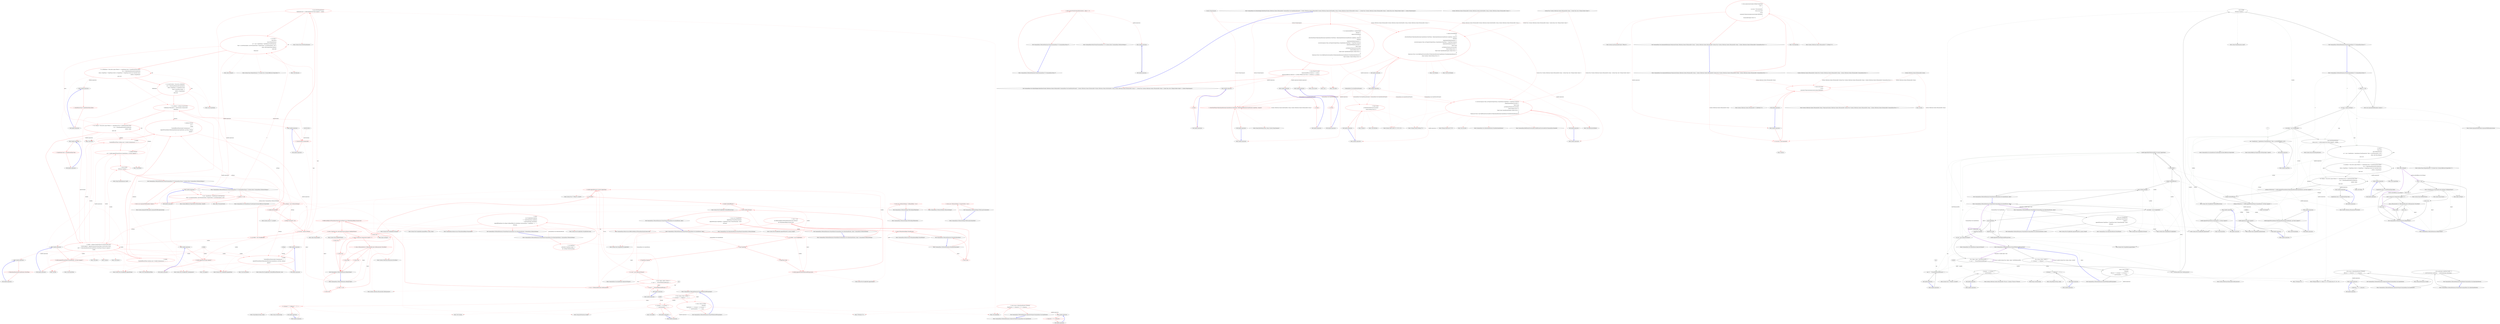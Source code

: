 digraph  {
m0_38 [cluster="System.Type.GetVerbSpecification()", file="EnumerableExtensions.cs", label="Entry System.Type.GetVerbSpecification()", span="27-27"];
m0_46 [cluster="System.Text.StringBuilder.Append(char)", file="EnumerableExtensions.cs", label="Entry System.Text.StringBuilder.Append(char)", span="0-0"];
m0_124 [cluster="Unk.doubQt", file="EnumerableExtensions.cs", label="Entry Unk.doubQt", span=""];
m0_149 [cluster="CommandLine.Infrastructure.FSharpOptionHelper.IsSome(object)", file="EnumerableExtensions.cs", label="Entry CommandLine.Infrastructure.FSharpOptionHelper.IsSome(object)", span="38-38"];
m0_4 [cluster="CommandLine.UnParserSettings.WithUseEqualTokenOnly()", file="EnumerableExtensions.cs", label="Entry CommandLine.UnParserSettings.WithUseEqualTokenOnly()", span="61-61"];
m0_5 [cluster="CommandLine.UnParserSettings.WithUseEqualTokenOnly()", color=red, community=0, file="EnumerableExtensions.cs", label="0: return new UnParserSettings { UseEqualToken = true };", span="63-63"];
m0_6 [cluster="CommandLine.UnParserSettings.WithUseEqualTokenOnly()", file="EnumerableExtensions.cs", label="Exit CommandLine.UnParserSettings.WithUseEqualTokenOnly()", span="61-61"];
m0_126 [cluster="CommandLine.UnParserExtensions.SeperatorOrSpace(CommandLine.Core.Specification)", file="EnumerableExtensions.cs", label="Entry CommandLine.UnParserExtensions.SeperatorOrSpace(CommandLine.Core.Specification)", span="194-194"];
m0_127 [cluster="CommandLine.UnParserExtensions.SeperatorOrSpace(CommandLine.Core.Specification)", color=red, community=0, file="EnumerableExtensions.cs", label="0: return (spec as OptionSpecification).ToMaybe()\r\n                .MapMaybe(o => o.Separator != '\0' ? o.Separator : ' ', ' ');", span="196-197"];
m0_128 [cluster="CommandLine.UnParserExtensions.SeperatorOrSpace(CommandLine.Core.Specification)", file="EnumerableExtensions.cs", label="Exit CommandLine.UnParserExtensions.SeperatorOrSpace(CommandLine.Core.Specification)", span="194-194"];
m0_88 [cluster="CommandLine.UnParserExtensions.FormatValue(CommandLine.Core.Specification, object)", file="EnumerableExtensions.cs", label="Entry CommandLine.UnParserExtensions.FormatValue(CommandLine.Core.Specification, object)", span="162-162"];
m0_89 [cluster="CommandLine.UnParserExtensions.FormatValue(CommandLine.Core.Specification, object)", color=red, community=0, file="EnumerableExtensions.cs", label="0: var builder = new StringBuilder()", span="164-164"];
m0_90 [cluster="CommandLine.UnParserExtensions.FormatValue(CommandLine.Core.Specification, object)", color=red, community=0, file="EnumerableExtensions.cs", label="0: spec.TargetType", span="165-165"];
m0_92 [cluster="CommandLine.UnParserExtensions.FormatValue(CommandLine.Core.Specification, object)", color=red, community=0, file="EnumerableExtensions.cs", label="0: builder.Append(FormatWithQuotesIfString(value))", span="168-168"];
m0_94 [cluster="CommandLine.UnParserExtensions.FormatValue(CommandLine.Core.Specification, object)", color=red, community=0, file="EnumerableExtensions.cs", label="0: var sep = spec.SeperatorOrSpace()", span="171-171"];
m0_96 [cluster="CommandLine.UnParserExtensions.FormatValue(CommandLine.Core.Specification, object)", color=red, community=0, file="EnumerableExtensions.cs", label="0: var e = ((IEnumerable)value).GetEnumerator()", span="174-174"];
m0_98 [cluster="CommandLine.UnParserExtensions.FormatValue(CommandLine.Core.Specification, object)", color=red, community=0, file="EnumerableExtensions.cs", label="0: builder.Append(format(e.Current)).Append(sep)", span="176-176"];
m0_99 [cluster="CommandLine.UnParserExtensions.FormatValue(CommandLine.Core.Specification, object)", color=red, community=0, file="EnumerableExtensions.cs", label="0: builder.TrimEndIfMatch(' ')", span="177-177"];
m0_100 [cluster="CommandLine.UnParserExtensions.FormatValue(CommandLine.Core.Specification, object)", color=red, community=0, file="EnumerableExtensions.cs", label="0: return builder.ToString();", span="180-180"];
m0_91 [cluster="CommandLine.UnParserExtensions.FormatValue(CommandLine.Core.Specification, object)", color=red, community=0, file="EnumerableExtensions.cs", label="0: TargetType.Scalar", span="167-167"];
m0_93 [cluster="CommandLine.UnParserExtensions.FormatValue(CommandLine.Core.Specification, object)", color=red, community=0, file="EnumerableExtensions.cs", label="0: TargetType.Sequence", span="170-170"];
m0_95 [cluster="CommandLine.UnParserExtensions.FormatValue(CommandLine.Core.Specification, object)", color=red, community=0, file="EnumerableExtensions.cs", label="0: Func<object, object> format = v\r\n                        => sep == ' ' ? FormatWithQuotesIfString(v) : v", span="172-173"];
m0_97 [cluster="CommandLine.UnParserExtensions.FormatValue(CommandLine.Core.Specification, object)", color=red, community=0, file="EnumerableExtensions.cs", label="0: e.MoveNext()", span="175-175"];
m0_101 [cluster="CommandLine.UnParserExtensions.FormatValue(CommandLine.Core.Specification, object)", file="EnumerableExtensions.cs", label="Exit CommandLine.UnParserExtensions.FormatValue(CommandLine.Core.Specification, object)", span="162-162"];
m0_35 [cluster="System.Action<T>.Invoke(T)", file="EnumerableExtensions.cs", label="Entry System.Action<T>.Invoke(T)", span="0-0"];
m0_105 [cluster="System.Collections.IEnumerable.GetEnumerator()", file="EnumerableExtensions.cs", label="Entry System.Collections.IEnumerable.GetEnumerator()", span="0-0"];
m0_45 [cluster="Unk.Any", file="EnumerableExtensions.cs", label="Entry Unk.Any", span=""];
m0_41 [cluster="object.IsEmpty()", file="EnumerableExtensions.cs", label="Entry object.IsEmpty()", span="233-233"];
m0_107 [cluster="System.Func<T, TResult>.Invoke(T)", file="EnumerableExtensions.cs", label="Entry System.Func<T, TResult>.Invoke(T)", span="0-0"];
m0_137 [cluster="CommandLine.UnParserExtensions.FormatName(CommandLine.Core.OptionSpecification, CommandLine.UnParserSettings)", file="EnumerableExtensions.cs", label="Entry CommandLine.UnParserExtensions.FormatName(CommandLine.Core.OptionSpecification, CommandLine.UnParserSettings)", span="208-208"];
m0_138 [cluster="CommandLine.UnParserExtensions.FormatName(CommandLine.Core.OptionSpecification, CommandLine.UnParserSettings)", color=red, community=0, file="EnumerableExtensions.cs", label="0: var longName =\r\n                optionSpec.LongName.Length > 0\r\n                && !settings.PreferShortName", span="210-212"];
m0_139 [cluster="CommandLine.UnParserExtensions.FormatName(CommandLine.Core.OptionSpecification, CommandLine.UnParserSettings)", color=red, community=0, file="EnumerableExtensions.cs", label="0: return\r\n                new StringBuilder(longName\r\n                    ? ''--''.JoinTo(optionSpec.LongName)\r\n                    : ''-''.JoinTo(optionSpec.ShortName))\r\n                        .AppendIf(longName && settings.UseEqualToken && optionSpec.ConversionType != typeof(bool), ''='', '' '')\r\n                    .ToString();", span="214-219"];
m0_140 [cluster="CommandLine.UnParserExtensions.FormatName(CommandLine.Core.OptionSpecification, CommandLine.UnParserSettings)", file="EnumerableExtensions.cs", label="Exit CommandLine.UnParserExtensions.FormatName(CommandLine.Core.OptionSpecification, CommandLine.UnParserSettings)", span="208-208"];
m0_151 [cluster="CommandLine.UnParserExtensions.IsEmpty(object)", file="EnumerableExtensions.cs", label="Entry CommandLine.UnParserExtensions.IsEmpty(object)", span="233-233"];
m0_152 [cluster="CommandLine.UnParserExtensions.IsEmpty(object)", color=red, community=0, file="EnumerableExtensions.cs", label="0: value == null", span="235-235"];
m0_154 [cluster="CommandLine.UnParserExtensions.IsEmpty(object)", color=red, community=0, file="EnumerableExtensions.cs", label="0: ReflectionHelper.IsFSharpOptionType(value.GetType()) && !FSharpOptionHelper.IsSome(value)", span="236-236"];
m0_156 [cluster="CommandLine.UnParserExtensions.IsEmpty(object)", color=red, community=0, file="EnumerableExtensions.cs", label="0: value is ValueType && value.Equals(value.GetType().GetDefaultValue())", span="237-237"];
m0_158 [cluster="CommandLine.UnParserExtensions.IsEmpty(object)", color=red, community=0, file="EnumerableExtensions.cs", label="0: value is string && ((string)value).Length == 0", span="238-238"];
m0_160 [cluster="CommandLine.UnParserExtensions.IsEmpty(object)", color=red, community=0, file="EnumerableExtensions.cs", label="0: value is IEnumerable && !((IEnumerable)value).GetEnumerator().MoveNext()", span="239-239"];
m0_153 [cluster="CommandLine.UnParserExtensions.IsEmpty(object)", color=red, community=0, file="EnumerableExtensions.cs", label="0: return true;", span="235-235"];
m0_155 [cluster="CommandLine.UnParserExtensions.IsEmpty(object)", color=red, community=0, file="EnumerableExtensions.cs", label="0: return true;", span="236-236"];
m0_157 [cluster="CommandLine.UnParserExtensions.IsEmpty(object)", color=red, community=0, file="EnumerableExtensions.cs", label="0: return true;", span="237-237"];
m0_159 [cluster="CommandLine.UnParserExtensions.IsEmpty(object)", color=red, community=0, file="EnumerableExtensions.cs", label="0: return true;", span="238-238"];
m0_161 [cluster="CommandLine.UnParserExtensions.IsEmpty(object)", color=red, community=0, file="EnumerableExtensions.cs", label="0: return true;", span="239-239"];
m0_162 [cluster="CommandLine.UnParserExtensions.IsEmpty(object)", color=red, community=0, file="EnumerableExtensions.cs", label="0: return false;", span="240-240"];
m0_163 [cluster="CommandLine.UnParserExtensions.IsEmpty(object)", file="EnumerableExtensions.cs", label="Exit CommandLine.UnParserExtensions.IsEmpty(object)", span="233-233"];
m0_43 [cluster="Unk.Where", file="EnumerableExtensions.cs", label="Entry Unk.Where", span=""];
m0_142 [cluster="System.Text.StringBuilder.AppendIf(bool, string, string)", file="EnumerableExtensions.cs", label="Entry System.Text.StringBuilder.AppendIf(bool, string, string)", span="34-34"];
m0_52 [cluster="Unk.TrimEndIfMatchWhen", file="EnumerableExtensions.cs", label="Entry Unk.TrimEndIfMatchWhen", span=""];
m0_120 [cluster="string.Replace(string, string)", file="EnumerableExtensions.cs", label="Entry string.Replace(string, string)", span="0-0"];
m0_40 [cluster="System.Type.GetSpecifications<T>(System.Func<System.Reflection.PropertyInfo, T>)", file="EnumerableExtensions.cs", label="Entry System.Type.GetSpecifications<T>(System.Func<System.Reflection.PropertyInfo, T>)", span="16-16"];
m0_72 [cluster="Unk.Contains", file="EnumerableExtensions.cs", label="Entry Unk.Contains", span=""];
m0_115 [cluster="T.ToMaybe<T>()", file="EnumerableExtensions.cs", label="Entry T.ToMaybe<T>()", span="249-249"];
m0_119 [cluster="string.Contains(string)", file="EnumerableExtensions.cs", label="Entry string.Contains(string)", span="0-0"];
m0_36 [cluster="object.GetType()", file="EnumerableExtensions.cs", label="Entry object.GetType()", span="0-0"];
m0_129 [cluster="lambda expression", file="EnumerableExtensions.cs", label="Entry lambda expression", span="197-197"];
m0_11 [cluster="lambda expression", file="EnumerableExtensions.cs", label="Entry lambda expression", span="83-83"];
m0_12 [cluster="lambda expression", file="EnumerableExtensions.cs", label="Exit lambda expression", span="83-83"];
m0_61 [cluster="lambda expression", color=red, community=0, file="EnumerableExtensions.cs", label="0: new { Specification = Specification.FromProperty(pi),\r\n                            Value = pi.GetValue(options, null).NormalizeValue(), PropertyValue = pi.GetValue(options, null) }", span="112-113"];
m0_80 [cluster="lambda expression", color=red, community=0, file="EnumerableExtensions.cs", label="0: builder\r\n                        .TrimEndIfMatchWhen(builder.TrailingSpaces() > 1, ' ')\r\n                        .Append(FormatOption((OptionSpecification)opt.Specification, opt.Value, settings))\r\n                        .Append(' ')", span="148-151"];
m0_57 [cluster="lambda expression", color=red, community=0, file="EnumerableExtensions.cs", label="0: builder.Append(verb.Name).Append(' ')", span="107-107"];
m0_56 [cluster="lambda expression", file="EnumerableExtensions.cs", label="Entry lambda expression", span="107-107"];
m0_60 [cluster="lambda expression", file="EnumerableExtensions.cs", label="Entry lambda expression", span="112-113"];
m0_66 [cluster="lambda expression", file="EnumerableExtensions.cs", label="Entry lambda expression", span="118-118"];
m0_70 [cluster="lambda expression", color=red, community=0, file="EnumerableExtensions.cs", label="0: !shortSwitches.Contains(info)", span="132-132"];
m0_69 [cluster="lambda expression", file="EnumerableExtensions.cs", label="Entry lambda expression", span="132-132"];
m0_73 [cluster="lambda expression", file="EnumerableExtensions.cs", label="Entry lambda expression", span="135-135"];
m0_76 [cluster="lambda expression", file="EnumerableExtensions.cs", label="Entry lambda expression", span="142-142"];
m0_85 [cluster="lambda expression", color=red, community=0, file="EnumerableExtensions.cs", label="0: builder.Append(FormatValue(val.Specification, val.Value)).Append(' ')", span="156-156"];
m0_79 [cluster="lambda expression", file="EnumerableExtensions.cs", label="Entry lambda expression", span="147-151"];
m0_84 [cluster="lambda expression", file="EnumerableExtensions.cs", label="Entry lambda expression", span="156-156"];
m0_58 [cluster="lambda expression", file="EnumerableExtensions.cs", label="Exit lambda expression", span="107-107"];
m0_62 [cluster="lambda expression", file="EnumerableExtensions.cs", label="Exit lambda expression", span="112-113"];
m0_67 [cluster="lambda expression", color=red, community=0, file="EnumerableExtensions.cs", label="1: i.Specification.Tag == SpecificationType.Option", span="118-118"];
m0_68 [cluster="lambda expression", file="EnumerableExtensions.cs", label="Exit lambda expression", span="118-118"];
m0_71 [cluster="lambda expression", file="EnumerableExtensions.cs", label="Exit lambda expression", span="132-132"];
m0_74 [cluster="lambda expression", color=red, community=0, file="EnumerableExtensions.cs", label="1: i.Specification.Tag == SpecificationType.Value", span="135-135"];
m0_75 [cluster="lambda expression", file="EnumerableExtensions.cs", label="Exit lambda expression", span="135-135"];
m0_77 [cluster="lambda expression", color=red, community=0, file="EnumerableExtensions.cs", label="1: ((OptionSpecification)info.Specification).ShortName", span="142-142"];
m0_78 [cluster="lambda expression", file="EnumerableExtensions.cs", label="Exit lambda expression", span="142-142"];
m0_81 [cluster="lambda expression", file="EnumerableExtensions.cs", label="Exit lambda expression", span="147-151"];
m0_86 [cluster="lambda expression", file="EnumerableExtensions.cs", label="Exit lambda expression", span="156-156"];
m0_110 [cluster="lambda expression", color=red, community=0, file="EnumerableExtensions.cs", label="0: sep == ' ' ? FormatWithQuotesIfString(v) : v", span="173-173"];
m0_109 [cluster="lambda expression", file="EnumerableExtensions.cs", label="Entry lambda expression", span="172-173"];
m0_111 [cluster="lambda expression", file="EnumerableExtensions.cs", label="Exit lambda expression", span="172-173"];
m0_117 [cluster="lambda expression", color=red, community=0, file="EnumerableExtensions.cs", label="0: v.Contains(''\'''') ? v.Replace(''\'''', ''\\\'''') : v", span="186-186"];
m0_122 [cluster="lambda expression", color=red, community=0, file="EnumerableExtensions.cs", label="0: v.Contains(' ') || v.Contains(''\'''')\r\n                    ? ''\''''.JoinTo(doubQt(v), ''\'''') : v", span="190-191"];
m0_121 [cluster="lambda expression", file="EnumerableExtensions.cs", label="Entry lambda expression", span="190-191"];
m0_116 [cluster="lambda expression", file="EnumerableExtensions.cs", label="Entry lambda expression", span="185-186"];
m0_118 [cluster="lambda expression", file="EnumerableExtensions.cs", label="Exit lambda expression", span="185-186"];
m0_123 [cluster="lambda expression", file="EnumerableExtensions.cs", label="Exit lambda expression", span="190-191"];
m0_130 [cluster="lambda expression", color=red, community=0, file="EnumerableExtensions.cs", label="1: o.Separator != '\0' ? o.Separator : ' '", span="197-197"];
m0_131 [cluster="lambda expression", file="EnumerableExtensions.cs", label="Exit lambda expression", span="197-197"];
m0_136 [cluster="System.Text.StringBuilder.AppendWhen(bool, params string[])", file="EnumerableExtensions.cs", label="Entry System.Text.StringBuilder.AppendWhen(bool, params string[])", span="9-9"];
m0_55 [cluster="string.TrimEnd(params char[])", file="EnumerableExtensions.cs", label="Entry string.TrimEnd(params char[])", span="0-0"];
m0_108 [cluster="System.Text.StringBuilder.TrimEndIfMatch(char)", file="EnumerableExtensions.cs", label="Entry System.Text.StringBuilder.TrimEndIfMatch(char)", span="85-85"];
m0_148 [cluster="CommandLine.Infrastructure.ReflectionHelper.IsFSharpOptionType(System.Type)", file="EnumerableExtensions.cs", label="Entry CommandLine.Infrastructure.ReflectionHelper.IsFSharpOptionType(System.Type)", span="35-35"];
m0_51 [cluster="System.Text.StringBuilder.TrailingSpaces()", file="EnumerableExtensions.cs", label="Entry System.Text.StringBuilder.TrailingSpaces()", span="101-101"];
m0_59 [cluster="Unk.Append", file="EnumerableExtensions.cs", label="Entry Unk.Append", span=""];
m0_47 [cluster="Unk.Select", file="EnumerableExtensions.cs", label="Entry Unk.Select", span=""];
m0_164 [cluster="System.Type.GetDefaultValue()", file="EnumerableExtensions.cs", label="Entry System.Type.GetDefaultValue()", span="130-130"];
m0_87 [cluster="Unk.FormatValue", file="EnumerableExtensions.cs", label="Entry Unk.FormatValue", span=""];
m0_42 [cluster="Unk.Memorize", file="EnumerableExtensions.cs", label="Entry Unk.Memorize", span=""];
m0_83 [cluster="Unk.FormatOption", file="EnumerableExtensions.cs", label="Entry Unk.FormatOption", span=""];
m0_44 [cluster="Unk.UniqueName", file="EnumerableExtensions.cs", label="Entry Unk.UniqueName", span=""];
m0_150 [cluster="CommandLine.Infrastructure.FSharpOptionHelper.ValueOf(object)", file="EnumerableExtensions.cs", label="Entry CommandLine.Infrastructure.FSharpOptionHelper.ValueOf(object)", span="30-30"];
m0_125 [cluster="string.JoinTo(params string[])", file="EnumerableExtensions.cs", label="Entry string.JoinTo(params string[])", span="55-55"];
m0_65 [cluster="object.NormalizeValue()", file="EnumerableExtensions.cs", label="Entry object.NormalizeValue()", span="222-222"];
m0_54 [cluster="System.Text.StringBuilder.ToString()", file="EnumerableExtensions.cs", label="Entry System.Text.StringBuilder.ToString()", span="0-0"];
m0_104 [cluster="CommandLine.Core.Specification.SeperatorOrSpace()", file="EnumerableExtensions.cs", label="Entry CommandLine.Core.Specification.SeperatorOrSpace()", span="194-194"];
m0_50 [cluster="System.Text.StringBuilder.Append(string)", file="EnumerableExtensions.cs", label="Entry System.Text.StringBuilder.Append(string)", span="0-0"];
m0_135 [cluster="CommandLine.Core.OptionSpecification.FormatName(CommandLine.UnParserSettings)", file="EnumerableExtensions.cs", label="Entry CommandLine.Core.OptionSpecification.FormatName(CommandLine.UnParserSettings)", span="208-208"];
m0_102 [cluster="CommandLine.UnParserExtensions.FormatWithQuotesIfString(object)", file="EnumerableExtensions.cs", label="Entry CommandLine.UnParserExtensions.FormatWithQuotesIfString(object)", span="183-183"];
m0_112 [cluster="CommandLine.UnParserExtensions.FormatWithQuotesIfString(object)", color=red, community=0, file="EnumerableExtensions.cs", label="0: Func<string, string> doubQt = v\r\n                => v.Contains(''\'''') ? v.Replace(''\'''', ''\\\'''') : v", span="185-186"];
m0_113 [cluster="CommandLine.UnParserExtensions.FormatWithQuotesIfString(object)", color=red, community=0, file="EnumerableExtensions.cs", label="0: return (value as string)\r\n                .ToMaybe()\r\n                .MapMaybe(v => v.Contains(' ') || v.Contains(''\'''')\r\n                    ? ''\''''.JoinTo(doubQt(v), ''\'''') : v, value);", span="188-191"];
m0_114 [cluster="CommandLine.UnParserExtensions.FormatWithQuotesIfString(object)", file="EnumerableExtensions.cs", label="Exit CommandLine.UnParserExtensions.FormatWithQuotesIfString(object)", span="183-183"];
m0_0 [cluster="CommandLine.UnParserSettings.WithGroupSwitchesOnly()", file="EnumerableExtensions.cs", label="Entry CommandLine.UnParserSettings.WithGroupSwitchesOnly()", span="52-52"];
m0_1 [cluster="CommandLine.UnParserSettings.WithGroupSwitchesOnly()", color=red, community=0, file="EnumerableExtensions.cs", label="0: return new UnParserSettings { GroupSwitches = true };", span="54-54"];
m0_2 [cluster="CommandLine.UnParserSettings.WithGroupSwitchesOnly()", file="EnumerableExtensions.cs", label="Exit CommandLine.UnParserSettings.WithGroupSwitchesOnly()", span="52-52"];
m0_53 [cluster="Unk.ForEach", file="EnumerableExtensions.cs", label="Entry Unk.ForEach", span=""];
m0_103 [cluster="System.Text.StringBuilder.Append(object)", file="EnumerableExtensions.cs", label="Entry System.Text.StringBuilder.Append(object)", span="0-0"];
m0_49 [cluster="Unk.Join", file="EnumerableExtensions.cs", label="Entry Unk.Join", span=""];
m0_10 [cluster="CommandLine.Parser.FormatCommandLine<T>(T, System.Action<CommandLine.UnParserSettings>)", file="EnumerableExtensions.cs", label="Entry CommandLine.Parser.FormatCommandLine<T>(T, System.Action<CommandLine.UnParserSettings>)", span="95-95"];
m0_141 [cluster="System.Text.StringBuilder.StringBuilder(string)", file="EnumerableExtensions.cs", label="Entry System.Text.StringBuilder.StringBuilder(string)", span="0-0"];
m0_37 [cluster="System.Text.StringBuilder.StringBuilder()", file="EnumerableExtensions.cs", label="Entry System.Text.StringBuilder.StringBuilder()", span="0-0"];
m0_3 [cluster="CommandLine.UnParserSettings.UnParserSettings()", file="EnumerableExtensions.cs", label="Entry CommandLine.UnParserSettings.UnParserSettings()", span="15-15"];
m0_165 [cluster="object.Equals(object)", file="EnumerableExtensions.cs", label="Entry object.Equals(object)", span="0-0"];
m0_106 [cluster="System.Collections.IEnumerator.MoveNext()", file="EnumerableExtensions.cs", label="Entry System.Collections.IEnumerator.MoveNext()", span="0-0"];
m0_82 [cluster="System.Text.StringBuilder.TrimEndIfMatchWhen(bool, char)", file="EnumerableExtensions.cs", label="Entry System.Text.StringBuilder.TrimEndIfMatchWhen(bool, char)", span="94-94"];
m0_13 [cluster="CommandLine.UnParserExtensions.FormatCommandLine<T>(CommandLine.Parser, T, System.Action<CommandLine.UnParserSettings>)", file="EnumerableExtensions.cs", label="Entry CommandLine.UnParserExtensions.FormatCommandLine<T>(CommandLine.Parser, T, System.Action<CommandLine.UnParserSettings>)", span="95-95"];
m0_14 [cluster="CommandLine.UnParserExtensions.FormatCommandLine<T>(CommandLine.Parser, T, System.Action<CommandLine.UnParserSettings>)", color=red, community=0, file="EnumerableExtensions.cs", label="0: options == null", span="97-97"];
m0_17 [cluster="CommandLine.UnParserExtensions.FormatCommandLine<T>(CommandLine.Parser, T, System.Action<CommandLine.UnParserSettings>)", color=red, community=0, file="EnumerableExtensions.cs", label="0: configuration(settings)", span="100-100"];
m0_19 [cluster="CommandLine.UnParserExtensions.FormatCommandLine<T>(CommandLine.Parser, T, System.Action<CommandLine.UnParserSettings>)", color=red, community=0, file="EnumerableExtensions.cs", label="0: var type = options.GetType()", span="103-103"];
m0_22 [cluster="CommandLine.UnParserExtensions.FormatCommandLine<T>(CommandLine.Parser, T, System.Action<CommandLine.UnParserSettings>)", color=red, community=0, file="EnumerableExtensions.cs", label="0: var specs =\r\n                (from info in\r\n                    type.GetSpecifications(\r\n                        pi => new { Specification = Specification.FromProperty(pi),\r\n                            Value = pi.GetValue(options, null).NormalizeValue(), PropertyValue = pi.GetValue(options, null) })\r\n                where !info.PropertyValue.IsEmpty()\r\n                select info)\r\n                    .Memorize()", span="109-116"];
m0_15 [cluster="CommandLine.UnParserExtensions.FormatCommandLine<T>(CommandLine.Parser, T, System.Action<CommandLine.UnParserSettings>)", color=red, community=0, file="EnumerableExtensions.cs", label="0: throw new ArgumentNullException(''options'');", span="97-97"];
m0_16 [cluster="CommandLine.UnParserExtensions.FormatCommandLine<T>(CommandLine.Parser, T, System.Action<CommandLine.UnParserSettings>)", color=red, community=0, file="EnumerableExtensions.cs", label="0: var settings = new UnParserSettings()", span="99-99"];
m0_18 [cluster="CommandLine.UnParserExtensions.FormatCommandLine<T>(CommandLine.Parser, T, System.Action<CommandLine.UnParserSettings>)", color=red, community=0, file="EnumerableExtensions.cs", label="1: settings.Consumed = true", span="101-101"];
m0_25 [cluster="CommandLine.UnParserExtensions.FormatCommandLine<T>(CommandLine.Parser, T, System.Action<CommandLine.UnParserSettings>)", color=red, community=0, file="EnumerableExtensions.cs", label="0: var optSpecs = settings.GroupSwitches\r\n                ? allOptSpecs.Where(info => !shortSwitches.Contains(info))\r\n                : allOptSpecs", span="131-133"];
m0_27 [cluster="CommandLine.UnParserExtensions.FormatCommandLine<T>(CommandLine.Parser, T, System.Action<CommandLine.UnParserSettings>)", color=red, community=0, file="EnumerableExtensions.cs", label="0: builder = settings.GroupSwitches && shortSwitches.Any()\r\n                ? builder.Append('-').Append(string.Join(string.Empty, shortSwitches.Select(\r\n                    info => ((OptionSpecification)info.Specification).ShortName).ToArray())).Append(' ')\r\n                : builder", span="140-143"];
m0_29 [cluster="CommandLine.UnParserExtensions.FormatCommandLine<T>(CommandLine.Parser, T, System.Action<CommandLine.UnParserSettings>)", color=red, community=0, file="EnumerableExtensions.cs", label="0: optSpecs.ForEach(\r\n                opt =>\r\n                    builder\r\n                        .TrimEndIfMatchWhen(builder.TrailingSpaces() > 1, ' ')\r\n                        .Append(FormatOption((OptionSpecification)opt.Specification, opt.Value, settings))\r\n                        .Append(' ')\r\n                )", span="146-152"];
m0_20 [cluster="CommandLine.UnParserExtensions.FormatCommandLine<T>(CommandLine.Parser, T, System.Action<CommandLine.UnParserSettings>)", color=red, community=0, file="EnumerableExtensions.cs", label="0: var builder = new StringBuilder()", span="104-104"];
m0_21 [cluster="CommandLine.UnParserExtensions.FormatCommandLine<T>(CommandLine.Parser, T, System.Action<CommandLine.UnParserSettings>)", color=red, community=0, file="EnumerableExtensions.cs", label="0: type.GetVerbSpecification()\r\n                .MapMaybe(verb => builder.Append(verb.Name).Append(' '), builder)", span="106-107"];
m0_23 [cluster="CommandLine.UnParserExtensions.FormatCommandLine<T>(CommandLine.Parser, T, System.Action<CommandLine.UnParserSettings>)", color=red, community=0, file="EnumerableExtensions.cs", label="0: var allOptSpecs = from info in specs.Where(i => i.Specification.Tag == SpecificationType.Option)\r\n                let o = (OptionSpecification)info.Specification\r\n                where o.TargetType != TargetType.Switch || (o.TargetType == TargetType.Switch && ((bool)info.Value))\r\n                orderby o.UniqueName()\r\n                select info", span="118-122"];
m0_26 [cluster="CommandLine.UnParserExtensions.FormatCommandLine<T>(CommandLine.Parser, T, System.Action<CommandLine.UnParserSettings>)", color=red, community=0, file="EnumerableExtensions.cs", label="0: var valSpecs = from info in specs.Where(i => i.Specification.Tag == SpecificationType.Value)\r\n                let v = (ValueSpecification)info.Specification\r\n                orderby v.Index\r\n                select info", span="135-138"];
m0_24 [cluster="CommandLine.UnParserExtensions.FormatCommandLine<T>(CommandLine.Parser, T, System.Action<CommandLine.UnParserSettings>)", color=red, community=0, file="EnumerableExtensions.cs", label="0: var shortSwitches = from info in allOptSpecs\r\n                let o = (OptionSpecification)info.Specification\r\n                where o.TargetType == TargetType.Switch\r\n                where o.ShortName.Length > 0\r\n                orderby o.UniqueName()\r\n                select info", span="124-129"];
m0_28 [cluster="CommandLine.UnParserExtensions.FormatCommandLine<T>(CommandLine.Parser, T, System.Action<CommandLine.UnParserSettings>)", color=red, community=0, file="EnumerableExtensions.cs", label="0: builder\r\n                .TrimEndIfMatchWhen(!optSpecs.Any() || builder.TrailingSpaces() > 1, ' ')", span="144-145"];
m0_30 [cluster="CommandLine.UnParserExtensions.FormatCommandLine<T>(CommandLine.Parser, T, System.Action<CommandLine.UnParserSettings>)", color=red, community=0, file="EnumerableExtensions.cs", label="0: builder\r\n                .TrimEndIfMatchWhen(!valSpecs.Any() || builder.TrailingSpaces() > 1, ' ')", span="153-154"];
m0_31 [cluster="CommandLine.UnParserExtensions.FormatCommandLine<T>(CommandLine.Parser, T, System.Action<CommandLine.UnParserSettings>)", color=red, community=0, file="EnumerableExtensions.cs", label="0: valSpecs.ForEach(\r\n                val => builder.Append(FormatValue(val.Specification, val.Value)).Append(' '))", span="155-156"];
m0_32 [cluster="CommandLine.UnParserExtensions.FormatCommandLine<T>(CommandLine.Parser, T, System.Action<CommandLine.UnParserSettings>)", color=red, community=0, file="EnumerableExtensions.cs", label="0: return builder\r\n                .ToString().TrimEnd(' ');", span="158-159"];
m0_33 [cluster="CommandLine.UnParserExtensions.FormatCommandLine<T>(CommandLine.Parser, T, System.Action<CommandLine.UnParserSettings>)", file="EnumerableExtensions.cs", label="Exit CommandLine.UnParserExtensions.FormatCommandLine<T>(CommandLine.Parser, T, System.Action<CommandLine.UnParserSettings>)", span="95-95"];
m0_39 [cluster="Unk.MapMaybe", file="EnumerableExtensions.cs", label="Entry Unk.MapMaybe", span=""];
m0_48 [cluster="Unk.ToArray", file="EnumerableExtensions.cs", label="Entry Unk.ToArray", span=""];
m0_132 [cluster="CommandLine.UnParserExtensions.FormatOption(CommandLine.Core.OptionSpecification, object, CommandLine.UnParserSettings)", file="EnumerableExtensions.cs", label="Entry CommandLine.UnParserExtensions.FormatOption(CommandLine.Core.OptionSpecification, object, CommandLine.UnParserSettings)", span="200-200"];
m0_133 [cluster="CommandLine.UnParserExtensions.FormatOption(CommandLine.Core.OptionSpecification, object, CommandLine.UnParserSettings)", color=red, community=0, file="EnumerableExtensions.cs", label="0: return new StringBuilder()\r\n                    .Append(spec.FormatName(settings))\r\n                    .AppendWhen(spec.TargetType != TargetType.Switch, FormatValue(spec, value))\r\n                .ToString();", span="202-205"];
m0_134 [cluster="CommandLine.UnParserExtensions.FormatOption(CommandLine.Core.OptionSpecification, object, CommandLine.UnParserSettings)", file="EnumerableExtensions.cs", label="Exit CommandLine.UnParserExtensions.FormatOption(CommandLine.Core.OptionSpecification, object, CommandLine.UnParserSettings)", span="200-200"];
m0_63 [cluster="CommandLine.Core.Specification.FromProperty(System.Reflection.PropertyInfo)", file="EnumerableExtensions.cs", label="Entry CommandLine.Core.Specification.FromProperty(System.Reflection.PropertyInfo)", span="103-103"];
m0_34 [cluster="System.ArgumentNullException.ArgumentNullException(string)", file="EnumerableExtensions.cs", label="Entry System.ArgumentNullException.ArgumentNullException(string)", span="0-0"];
m0_7 [cluster="CommandLine.UnParserExtensions.FormatCommandLine<T>(CommandLine.Parser, T)", file="EnumerableExtensions.cs", label="Entry CommandLine.UnParserExtensions.FormatCommandLine<T>(CommandLine.Parser, T)", span="81-81"];
m0_8 [cluster="CommandLine.UnParserExtensions.FormatCommandLine<T>(CommandLine.Parser, T)", color=red, community=0, file="EnumerableExtensions.cs", label="1: return parser.FormatCommandLine(options, config => {});", span="83-83"];
m0_9 [cluster="CommandLine.UnParserExtensions.FormatCommandLine<T>(CommandLine.Parser, T)", file="EnumerableExtensions.cs", label="Exit CommandLine.UnParserExtensions.FormatCommandLine<T>(CommandLine.Parser, T)", span="81-81"];
m0_64 [cluster="System.Reflection.PropertyInfo.GetValue(object, object[])", file="EnumerableExtensions.cs", label="Entry System.Reflection.PropertyInfo.GetValue(object, object[])", span="0-0"];
m0_143 [cluster="CommandLine.UnParserExtensions.NormalizeValue(object)", file="EnumerableExtensions.cs", label="Entry CommandLine.UnParserExtensions.NormalizeValue(object)", span="222-222"];
m0_144 [cluster="CommandLine.UnParserExtensions.NormalizeValue(object)", color=red, community=0, file="EnumerableExtensions.cs", label="0: value != null\r\n                && ReflectionHelper.IsFSharpOptionType(value.GetType())\r\n                && FSharpOptionHelper.IsSome(value)", span="224-226"];
m0_145 [cluster="CommandLine.UnParserExtensions.NormalizeValue(object)", color=red, community=0, file="EnumerableExtensions.cs", label="0: return FSharpOptionHelper.ValueOf(value);", span="228-228"];
m0_146 [cluster="CommandLine.UnParserExtensions.NormalizeValue(object)", color=red, community=0, file="EnumerableExtensions.cs", label="1: return value;", span="230-230"];
m0_147 [cluster="CommandLine.UnParserExtensions.NormalizeValue(object)", file="EnumerableExtensions.cs", label="Exit CommandLine.UnParserExtensions.NormalizeValue(object)", span="222-222"];
m0_166 [file="EnumerableExtensions.cs", label=builder, span=""];
m0_167 [file="EnumerableExtensions.cs", label=T, span=""];
m0_168 [file="EnumerableExtensions.cs", label=shortSwitches, span=""];
m0_169 [file="EnumerableExtensions.cs", label=settings, span=""];
m0_170 [file="EnumerableExtensions.cs", label=sep, span=""];
m0_171 [file="EnumerableExtensions.cs", label=doubQt, span=""];
m1_30 [cluster="Unk.WithValue", file="ErrorHandling.cs", label="Entry Unk.WithValue", span=""];
m1_4 [cluster="Unk.Select", file="ErrorHandling.cs", label="Entry Unk.Select", span=""];
m1_18 [cluster="string.MatchName(string, string, System.StringComparer)", file="ErrorHandling.cs", label="Entry string.MatchName(string, string, System.StringComparer)", span="8-8"];
m1_24 [cluster="CommandLine.Core.OptionSpecification.FromOptionSpecification()", file="ErrorHandling.cs", label="Entry CommandLine.Core.OptionSpecification.FromOptionSpecification()", span="15-15"];
m1_23 [cluster="CommandLine.BadFormatConversionError.BadFormatConversionError(CommandLine.NameInfo)", file="ErrorHandling.cs", label="Entry CommandLine.BadFormatConversionError.BadFormatConversionError(CommandLine.NameInfo)", span="349-349"];
m1_11 [cluster="Unk.ToMaybe", file="ErrorHandling.cs", label="Entry Unk.ToMaybe", span=""];
m1_10 [cluster="Unk.FirstOrDefault", file="ErrorHandling.cs", label="Entry Unk.FirstOrDefault", span=""];
m1_25 [cluster="CSharpx.Maybe.Just<T>(T)", file="ErrorHandling.cs", label="Entry CSharpx.Maybe.Just<T>(T)", span="124-124"];
m1_13 [cluster="System.Tuple.Create<T1, T2>(T1, T2)", file="ErrorHandling.cs", label="Entry System.Tuple.Create<T1, T2>(T1, T2)", span="0-0"];
m1_29 [cluster="Unk.Just", file="ErrorHandling.cs", label="Entry Unk.Just", span=""];
m1_26 [cluster="lambda expression", file="ErrorHandling.cs", label="Entry lambda expression", span="28-31"];
m1_8 [cluster="lambda expression", color=red, community=0, file="ErrorHandling.cs", label="0: options.FirstOrDefault(\r\n                            s =>\r\n                            s.Key.MatchName(((OptionSpecification)pt.Specification).ShortName, ((OptionSpecification)pt.Specification).LongName, comparer))\r\n                               .ToMaybe()\r\n                               .MapMaybeOrDefault(sequence =>\r\n                                    converter(sequence.Value, pt.Property.PropertyType, pt.Specification.TargetType != TargetType.Sequence)\r\n                                    .MapMaybeOrDefault(converted =>\r\n                                            Tuple.Create(\r\n                                                pt.WithValue(Maybe.Just(converted)),\r\n                                                Maybe.Nothing<Error>()),\r\n                                            Tuple.Create<SpecificationProperty, Maybe<Error>>(\r\n                                                pt,\r\n                                                Maybe.Just<Error>(new BadFormatConversionError(((OptionSpecification)pt.Specification).FromOptionSpecification())))),\r\n                                Tuple.Create(pt, Maybe.Nothing<Error>()))", span="22-35"];
m1_16 [cluster="lambda expression", color=red, community=0, file="ErrorHandling.cs", label="0: s.Key.MatchName(((OptionSpecification)pt.Specification).ShortName, ((OptionSpecification)pt.Specification).LongName, comparer)", span="24-24"];
m1_20 [cluster="lambda expression", color=red, community=0, file="ErrorHandling.cs", label="0: converter(sequence.Value, pt.Property.PropertyType, pt.Specification.TargetType != TargetType.Sequence)\r\n                                    .MapMaybeOrDefault(converted =>\r\n                                            Tuple.Create(\r\n                                                pt.WithValue(Maybe.Just(converted)),\r\n                                                Maybe.Nothing<Error>()),\r\n                                            Tuple.Create<SpecificationProperty, Maybe<Error>>(\r\n                                                pt,\r\n                                                Maybe.Just<Error>(new BadFormatConversionError(((OptionSpecification)pt.Specification).FromOptionSpecification()))))", span="27-34"];
m1_7 [cluster="lambda expression", file="ErrorHandling.cs", label="Entry lambda expression", span="21-35"];
m1_31 [cluster="lambda expression", file="ErrorHandling.cs", label="Entry lambda expression", span="38-38"];
m1_34 [cluster="lambda expression", file="ErrorHandling.cs", label="Entry lambda expression", span="39-39"];
m1_37 [cluster="lambda expression", file="ErrorHandling.cs", label="Entry lambda expression", span="39-39"];
m1_27 [cluster="lambda expression", color=red, community=0, file="ErrorHandling.cs", label="0: Tuple.Create(\r\n                                                pt.WithValue(Maybe.Just(converted)),\r\n                                                Maybe.Nothing<Error>())", span="29-31"];
m1_9 [cluster="lambda expression", file="ErrorHandling.cs", label="Exit lambda expression", span="21-35"];
m1_15 [cluster="lambda expression", file="ErrorHandling.cs", label="Entry lambda expression", span="23-24"];
m1_19 [cluster="lambda expression", file="ErrorHandling.cs", label="Entry lambda expression", span="26-34"];
m1_17 [cluster="lambda expression", file="ErrorHandling.cs", label="Exit lambda expression", span="23-24"];
m1_21 [cluster="lambda expression", file="ErrorHandling.cs", label="Exit lambda expression", span="26-34"];
m1_28 [cluster="lambda expression", file="ErrorHandling.cs", label="Exit lambda expression", span="28-31"];
m1_32 [cluster="lambda expression", color=red, community=0, file="ErrorHandling.cs", label="1: se.Item1", span="38-38"];
m1_33 [cluster="lambda expression", file="ErrorHandling.cs", label="Exit lambda expression", span="38-38"];
m1_35 [cluster="lambda expression", color=red, community=0, file="ErrorHandling.cs", label="1: se.Item2", span="39-39"];
m1_36 [cluster="lambda expression", file="ErrorHandling.cs", label="Exit lambda expression", span="39-39"];
m1_38 [cluster="lambda expression", color=red, community=0, file="ErrorHandling.cs", label="1: se.Value", span="39-39"];
m1_39 [cluster="lambda expression", file="ErrorHandling.cs", label="Exit lambda expression", span="39-39"];
m1_22 [cluster="Unk.converter", file="ErrorHandling.cs", label="Entry Unk.converter", span=""];
m1_5 [cluster="Unk.>", file="ErrorHandling.cs", label="Entry Unk.>", span=""];
m1_12 [cluster="CSharpx.Maybe.Nothing<T>()", file="ErrorHandling.cs", label="Entry CSharpx.Maybe.Nothing<T>()", span="116-116"];
m1_6 [cluster="Unk.Succeed", file="ErrorHandling.cs", label="Entry Unk.Succeed", span=""];
m1_14 [cluster="Unk.MapMaybeOrDefault", file="ErrorHandling.cs", label="Entry Unk.MapMaybeOrDefault", span=""];
m1_0 [cluster="CommandLine.Core.OptionMapper.MapValues(System.Collections.Generic.IEnumerable<CommandLine.Core.SpecificationProperty>, System.Collections.Generic.IEnumerable<System.Collections.Generic.KeyValuePair<string, System.Collections.Generic.IEnumerable<string>>>, System.Func<System.Collections.Generic.IEnumerable<string>, System.Type, bool, CSharpx.Maybe<object>>, System.StringComparer)", file="ErrorHandling.cs", label="Entry CommandLine.Core.OptionMapper.MapValues(System.Collections.Generic.IEnumerable<CommandLine.Core.SpecificationProperty>, System.Collections.Generic.IEnumerable<System.Collections.Generic.KeyValuePair<string, System.Collections.Generic.IEnumerable<string>>>, System.Func<System.Collections.Generic.IEnumerable<string>, System.Type, bool, CSharpx.Maybe<object>>, System.StringComparer)", span="14-14"];
m1_1 [cluster="CommandLine.Core.OptionMapper.MapValues(System.Collections.Generic.IEnumerable<CommandLine.Core.SpecificationProperty>, System.Collections.Generic.IEnumerable<System.Collections.Generic.KeyValuePair<string, System.Collections.Generic.IEnumerable<string>>>, System.Func<System.Collections.Generic.IEnumerable<string>, System.Type, bool, CSharpx.Maybe<object>>, System.StringComparer)", color=red, community=0, file="ErrorHandling.cs", label="0: var sequencesAndErrors = propertyTuples\r\n                .Select(pt =>\r\n                    options.FirstOrDefault(\r\n                            s =>\r\n                            s.Key.MatchName(((OptionSpecification)pt.Specification).ShortName, ((OptionSpecification)pt.Specification).LongName, comparer))\r\n                               .ToMaybe()\r\n                               .MapMaybeOrDefault(sequence =>\r\n                                    converter(sequence.Value, pt.Property.PropertyType, pt.Specification.TargetType != TargetType.Sequence)\r\n                                    .MapMaybeOrDefault(converted =>\r\n                                            Tuple.Create(\r\n                                                pt.WithValue(Maybe.Just(converted)),\r\n                                                Maybe.Nothing<Error>()),\r\n                                            Tuple.Create<SpecificationProperty, Maybe<Error>>(\r\n                                                pt,\r\n                                                Maybe.Just<Error>(new BadFormatConversionError(((OptionSpecification)pt.Specification).FromOptionSpecification())))),\r\n                                Tuple.Create(pt, Maybe.Nothing<Error>()))\r\n                )", span="20-36"];
m1_2 [cluster="CommandLine.Core.OptionMapper.MapValues(System.Collections.Generic.IEnumerable<CommandLine.Core.SpecificationProperty>, System.Collections.Generic.IEnumerable<System.Collections.Generic.KeyValuePair<string, System.Collections.Generic.IEnumerable<string>>>, System.Func<System.Collections.Generic.IEnumerable<string>, System.Type, bool, CSharpx.Maybe<object>>, System.StringComparer)", color=red, community=0, file="ErrorHandling.cs", label="0: return Result.Succeed(\r\n                sequencesAndErrors.Select(se => se.Item1),\r\n                sequencesAndErrors.Select(se => se.Item2).OfType<Just<Error>>().Select(se => se.Value));", span="37-39"];
m1_3 [cluster="CommandLine.Core.OptionMapper.MapValues(System.Collections.Generic.IEnumerable<CommandLine.Core.SpecificationProperty>, System.Collections.Generic.IEnumerable<System.Collections.Generic.KeyValuePair<string, System.Collections.Generic.IEnumerable<string>>>, System.Func<System.Collections.Generic.IEnumerable<string>, System.Type, bool, CSharpx.Maybe<object>>, System.StringComparer)", file="ErrorHandling.cs", label="Exit CommandLine.Core.OptionMapper.MapValues(System.Collections.Generic.IEnumerable<CommandLine.Core.SpecificationProperty>, System.Collections.Generic.IEnumerable<System.Collections.Generic.KeyValuePair<string, System.Collections.Generic.IEnumerable<string>>>, System.Func<System.Collections.Generic.IEnumerable<string>, System.Type, bool, CSharpx.Maybe<object>>, System.StringComparer)", span="14-14"];
m1_40 [file="ErrorHandling.cs", label="System.Collections.Generic.IEnumerable<System.Collections.Generic.KeyValuePair<string, System.Collections.Generic.IEnumerable<string>>>", span=""];
m1_41 [file="ErrorHandling.cs", label="System.Func<System.Collections.Generic.IEnumerable<string>, System.Type, bool, CSharpx.Maybe<object>>", span=""];
m1_42 [file="ErrorHandling.cs", label="System.StringComparer", span=""];
m1_43 [file="ErrorHandling.cs", label="CommandLine.Core.SpecificationProperty", span=""];
m2_4 [cluster="System.Linq.Enumerable.Empty<TResult>()", file="Maybe.cs", label="Entry System.Linq.Enumerable.Empty<TResult>()", span="0-0"];
m2_0 [cluster="CommandLine.Core.ArgumentsExtensions.Preprocess(System.Collections.Generic.IEnumerable<string>, System.Collections.Generic.IEnumerable<System.Func<System.Collections.Generic.IEnumerable<string>, System.Collections.Generic.IEnumerable<CommandLine.Error>>>)", file="Maybe.cs", label="Entry CommandLine.Core.ArgumentsExtensions.Preprocess(System.Collections.Generic.IEnumerable<string>, System.Collections.Generic.IEnumerable<System.Func<System.Collections.Generic.IEnumerable<string>, System.Collections.Generic.IEnumerable<CommandLine.Error>>>)", span="11-11"];
m2_1 [cluster="CommandLine.Core.ArgumentsExtensions.Preprocess(System.Collections.Generic.IEnumerable<string>, System.Collections.Generic.IEnumerable<System.Func<System.Collections.Generic.IEnumerable<string>, System.Collections.Generic.IEnumerable<CommandLine.Error>>>)", color=red, community=0, file="Maybe.cs", label="0: return preprocessorLookup.TryHead().MapMaybe(\r\n                func =>\r\n                    {\r\n                        var errors = func(arguments);\r\n                        return errors.Any()\r\n                            ? errors\r\n                            : arguments.Preprocess(preprocessorLookup.TailNoFail());\r\n                    },\r\n                Enumerable.Empty<Error>());", span="17-25"];
m2_2 [cluster="CommandLine.Core.ArgumentsExtensions.Preprocess(System.Collections.Generic.IEnumerable<string>, System.Collections.Generic.IEnumerable<System.Func<System.Collections.Generic.IEnumerable<string>, System.Collections.Generic.IEnumerable<CommandLine.Error>>>)", file="Maybe.cs", label="Exit CommandLine.Core.ArgumentsExtensions.Preprocess(System.Collections.Generic.IEnumerable<string>, System.Collections.Generic.IEnumerable<System.Func<System.Collections.Generic.IEnumerable<string>, System.Collections.Generic.IEnumerable<CommandLine.Error>>>)", span="11-11"];
m2_5 [cluster="Unk.MapMaybe", file="Maybe.cs", label="Entry Unk.MapMaybe", span=""];
m2_6 [cluster="lambda expression", file="Maybe.cs", label="Entry lambda expression", span="18-24"];
m2_7 [cluster="lambda expression", color=red, community=0, file="Maybe.cs", label="0: var errors = func(arguments)", span="20-20"];
m2_8 [cluster="lambda expression", color=red, community=0, file="Maybe.cs", label="0: return errors.Any()\r\n                            ? errors\r\n                            : arguments.Preprocess(preprocessorLookup.TailNoFail());", span="21-23"];
m2_9 [cluster="lambda expression", file="Maybe.cs", label="Exit lambda expression", span="18-24"];
m2_10 [cluster="Unk.func", file="Maybe.cs", label="Entry Unk.func", span=""];
m2_13 [cluster="System.Collections.Generic.IEnumerable<string>.Preprocess(System.Collections.Generic.IEnumerable<System.Func<System.Collections.Generic.IEnumerable<string>, System.Collections.Generic.IEnumerable<CommandLine.Error>>>)", file="Maybe.cs", label="Entry System.Collections.Generic.IEnumerable<string>.Preprocess(System.Collections.Generic.IEnumerable<System.Func<System.Collections.Generic.IEnumerable<string>, System.Collections.Generic.IEnumerable<CommandLine.Error>>>)", span="11-11"];
m2_11 [cluster="Unk.Any", file="Maybe.cs", label="Entry Unk.Any", span=""];
m2_3 [cluster="System.Collections.Generic.IEnumerable<T>.TryHead<T>()", file="Maybe.cs", label="Entry System.Collections.Generic.IEnumerable<T>.TryHead<T>()", span="318-318"];
m2_12 [cluster="System.Collections.Generic.IEnumerable<T>.TailNoFail<T>()", file="Maybe.cs", label="Entry System.Collections.Generic.IEnumerable<T>.TailNoFail<T>()", span="361-361"];
m2_14 [file="Maybe.cs", label="System.Collections.Generic.IEnumerable<string>", span=""];
m2_15 [file="Maybe.cs", label="System.Collections.Generic.IEnumerable<System.Func<System.Collections.Generic.IEnumerable<string>, System.Collections.Generic.IEnumerable<CommandLine.Error>>>", span=""];
m3_86 [cluster="System.Collections.Generic.IEnumerable<TSource>.Contains<TSource>(TSource)", file="UnParserExtensions.cs", label="Entry System.Collections.Generic.IEnumerable<TSource>.Contains<TSource>(TSource)", span="0-0"];
m3_17 [cluster="System.Type.GetVerbSpecification()", file="UnParserExtensions.cs", label="Entry System.Type.GetVerbSpecification()", span="27-27"];
m3_31 [cluster="System.Text.StringBuilder.Append(char)", file="UnParserExtensions.cs", label="Entry System.Text.StringBuilder.Append(char)", span="0-0"];
m3_18 [cluster="CSharpx.Maybe<T1>.Return<T1, T2>(System.Func<T1, T2>, T2)", file="UnParserExtensions.cs", label="Entry CSharpx.Maybe<T1>.Return<T1, T2>(System.Func<T1, T2>, T2)", span="126-126"];
m3_88 [cluster="CommandLine.UnParserExtensions.SeperatorOrSpace(CommandLine.Core.Specification)", file="UnParserExtensions.cs", label="Entry CommandLine.UnParserExtensions.SeperatorOrSpace(CommandLine.Core.Specification)", span="90-90"];
m3_89 [cluster="CommandLine.UnParserExtensions.SeperatorOrSpace(CommandLine.Core.Specification)", file="UnParserExtensions.cs", label="return (spec as OptionSpecification).ToMaybe()\r\n                .Return(o => o.Separator != '\0' ? o.Separator : ' ', ' ');", span="92-93"];
m3_90 [cluster="CommandLine.UnParserExtensions.SeperatorOrSpace(CommandLine.Core.Specification)", file="UnParserExtensions.cs", label="Exit CommandLine.UnParserExtensions.SeperatorOrSpace(CommandLine.Core.Specification)", span="90-90"];
m3_51 [cluster="CommandLine.UnParserExtensions.FormatValue(CommandLine.Core.Specification, object)", file="UnParserExtensions.cs", label="Entry CommandLine.UnParserExtensions.FormatValue(CommandLine.Core.Specification, object)", span="58-58"];
m3_52 [cluster="CommandLine.UnParserExtensions.FormatValue(CommandLine.Core.Specification, object)", file="UnParserExtensions.cs", label="var builder = new StringBuilder()", span="60-60"];
m3_53 [cluster="CommandLine.UnParserExtensions.FormatValue(CommandLine.Core.Specification, object)", file="UnParserExtensions.cs", label="spec.TargetType", span="61-61"];
m3_55 [cluster="CommandLine.UnParserExtensions.FormatValue(CommandLine.Core.Specification, object)", file="UnParserExtensions.cs", label="builder.Append(FormatWithQuotesIfString(value))", span="64-64"];
m3_57 [cluster="CommandLine.UnParserExtensions.FormatValue(CommandLine.Core.Specification, object)", file="UnParserExtensions.cs", label="var sep = spec.SeperatorOrSpace()", span="67-67"];
m3_59 [cluster="CommandLine.UnParserExtensions.FormatValue(CommandLine.Core.Specification, object)", file="UnParserExtensions.cs", label="var e = ((IEnumerable)value).GetEnumerator()", span="70-70"];
m3_61 [cluster="CommandLine.UnParserExtensions.FormatValue(CommandLine.Core.Specification, object)", file="UnParserExtensions.cs", label="builder.Append(fmtWithQuotesIfStr(e.Current)).Append(sep)", span="72-72"];
m3_62 [cluster="CommandLine.UnParserExtensions.FormatValue(CommandLine.Core.Specification, object)", file="UnParserExtensions.cs", label="builder.TrimEndIfMatch(' ')", span="73-73"];
m3_63 [cluster="CommandLine.UnParserExtensions.FormatValue(CommandLine.Core.Specification, object)", file="UnParserExtensions.cs", label="return builder.ToString();", span="76-76"];
m3_54 [cluster="CommandLine.UnParserExtensions.FormatValue(CommandLine.Core.Specification, object)", file="UnParserExtensions.cs", label="TargetType.Scalar", span="63-63"];
m3_56 [cluster="CommandLine.UnParserExtensions.FormatValue(CommandLine.Core.Specification, object)", file="UnParserExtensions.cs", label="TargetType.Sequence", span="66-66"];
m3_58 [cluster="CommandLine.UnParserExtensions.FormatValue(CommandLine.Core.Specification, object)", file="UnParserExtensions.cs", label="Func<object, object> fmtWithQuotesIfStr = v\r\n                        => sep == ' ' ? FormatWithQuotesIfString(v) : v", span="68-69"];
m3_60 [cluster="CommandLine.UnParserExtensions.FormatValue(CommandLine.Core.Specification, object)", file="UnParserExtensions.cs", label="e.MoveNext()", span="71-71"];
m3_64 [cluster="CommandLine.UnParserExtensions.FormatValue(CommandLine.Core.Specification, object)", file="UnParserExtensions.cs", label="Exit CommandLine.UnParserExtensions.FormatValue(CommandLine.Core.Specification, object)", span="58-58"];
m3_68 [cluster="System.Collections.IEnumerable.GetEnumerator()", file="UnParserExtensions.cs", label="Entry System.Collections.IEnumerable.GetEnumerator()", span="0-0"];
m3_20 [cluster="object.IsEmpty()", file="UnParserExtensions.cs", label="Entry object.IsEmpty()", span="111-111"];
m3_70 [cluster="System.Func<T, TResult>.Invoke(T)", file="UnParserExtensions.cs", label="Entry System.Func<T, TResult>.Invoke(T)", span="0-0"];
m3_102 [cluster="CommandLine.UnParserExtensions.IsEmpty(object)", file="UnParserExtensions.cs", label="Entry CommandLine.UnParserExtensions.IsEmpty(object)", span="111-111"];
m3_103 [cluster="CommandLine.UnParserExtensions.IsEmpty(object)", file="UnParserExtensions.cs", label="value == null", span="113-113"];
m3_105 [cluster="CommandLine.UnParserExtensions.IsEmpty(object)", file="UnParserExtensions.cs", label="value is ValueType && value.Equals(value.GetType().GetDefaultValue())", span="114-114"];
m3_107 [cluster="CommandLine.UnParserExtensions.IsEmpty(object)", file="UnParserExtensions.cs", label="value is string && ((string)value).Length == 0", span="115-115"];
m3_109 [cluster="CommandLine.UnParserExtensions.IsEmpty(object)", file="UnParserExtensions.cs", label="value is IEnumerable && !((IEnumerable)value).GetEnumerator().MoveNext()", span="116-116"];
m3_104 [cluster="CommandLine.UnParserExtensions.IsEmpty(object)", file="UnParserExtensions.cs", label="return true;", span="113-113"];
m3_106 [cluster="CommandLine.UnParserExtensions.IsEmpty(object)", file="UnParserExtensions.cs", label="return true;", span="114-114"];
m3_108 [cluster="CommandLine.UnParserExtensions.IsEmpty(object)", file="UnParserExtensions.cs", label="return true;", span="115-115"];
m3_110 [cluster="CommandLine.UnParserExtensions.IsEmpty(object)", file="UnParserExtensions.cs", label="return true;", span="116-116"];
m3_111 [cluster="CommandLine.UnParserExtensions.IsEmpty(object)", file="UnParserExtensions.cs", label="return false;", span="117-117"];
m3_112 [cluster="CommandLine.UnParserExtensions.IsEmpty(object)", file="UnParserExtensions.cs", label="Exit CommandLine.UnParserExtensions.IsEmpty(object)", span="111-111"];
m3_21 [cluster="Unk.Where", file="UnParserExtensions.cs", label="Entry Unk.Where", span=""];
m3_82 [cluster="string.Replace(string, string)", file="UnParserExtensions.cs", label="Entry string.Replace(string, string)", span="0-0"];
m3_94 [cluster="CommandLine.UnParserExtensions.FormatOption(CommandLine.Core.OptionSpecification, object)", file="UnParserExtensions.cs", label="Entry CommandLine.UnParserExtensions.FormatOption(CommandLine.Core.OptionSpecification, object)", span="96-96"];
m3_95 [cluster="CommandLine.UnParserExtensions.FormatOption(CommandLine.Core.OptionSpecification, object)", file="UnParserExtensions.cs", label="return new StringBuilder()\r\n                    .Append(spec.FormatName())\r\n                    .Append(' ')\r\n                    .AppendWhen(spec.TargetType != TargetType.Switch, FormatValue(spec, value))\r\n                .ToString();", span="98-102"];
m3_96 [cluster="CommandLine.UnParserExtensions.FormatOption(CommandLine.Core.OptionSpecification, object)", file="UnParserExtensions.cs", label="Exit CommandLine.UnParserExtensions.FormatOption(CommandLine.Core.OptionSpecification, object)", span="96-96"];
m3_19 [cluster="System.Type.GetSpecifications<T>(System.Func<System.Reflection.PropertyInfo, T>)", file="UnParserExtensions.cs", label="Entry System.Type.GetSpecifications<T>(System.Func<System.Reflection.PropertyInfo, T>)", span="16-16"];
m3_77 [cluster="T.ToMaybe<T>()", file="UnParserExtensions.cs", label="Entry T.ToMaybe<T>()", span="105-105"];
m3_81 [cluster="string.Contains(string)", file="UnParserExtensions.cs", label="Entry string.Contains(string)", span="0-0"];
m3_15 [cluster="object.GetType()", file="UnParserExtensions.cs", label="Entry object.GetType()", span="0-0"];
m3_91 [cluster="lambda expression", file="UnParserExtensions.cs", label="Entry lambda expression", span="93-93"];
m3_33 [cluster="lambda expression", file="UnParserExtensions.cs", label="new { Specification = Specification.FromProperty(pi), Value = pi.GetValue(options, null) }", span="37-37"];
m3_28 [cluster="lambda expression", file="UnParserExtensions.cs", label="builder.Append(verb.Name).Append(' ')", span="32-32"];
m3_44 [cluster="lambda expression", file="UnParserExtensions.cs", label="builder.Append(FormatOption((OptionSpecification)opt.Specification, opt.Value)).Append(' ')", span="50-50"];
m3_48 [cluster="lambda expression", file="UnParserExtensions.cs", label="builder.Append(FormatValue(val.Specification, val.Value)).Append(' ')", span="52-52"];
m3_27 [cluster="lambda expression", file="UnParserExtensions.cs", label="Entry lambda expression", span="32-32"];
m3_32 [cluster="lambda expression", file="UnParserExtensions.cs", label="Entry lambda expression", span="37-37"];
m3_37 [cluster="lambda expression", file="UnParserExtensions.cs", label="Entry lambda expression", span="40-40"];
m3_40 [cluster="lambda expression", file="UnParserExtensions.cs", label="Entry lambda expression", span="45-45"];
m3_43 [cluster="lambda expression", file="UnParserExtensions.cs", label="Entry lambda expression", span="50-50"];
m3_47 [cluster="lambda expression", file="UnParserExtensions.cs", label="Entry lambda expression", span="52-52"];
m3_29 [cluster="lambda expression", file="UnParserExtensions.cs", label="Exit lambda expression", span="32-32"];
m3_34 [cluster="lambda expression", file="UnParserExtensions.cs", label="Exit lambda expression", span="37-37"];
m3_38 [cluster="lambda expression", file="UnParserExtensions.cs", label="i.Specification.Tag == SpecificationType.Option", span="40-40"];
m3_39 [cluster="lambda expression", file="UnParserExtensions.cs", label="Exit lambda expression", span="40-40"];
m3_41 [cluster="lambda expression", file="UnParserExtensions.cs", label="i.Specification.Tag == SpecificationType.Value", span="45-45"];
m3_42 [cluster="lambda expression", file="UnParserExtensions.cs", label="Exit lambda expression", span="45-45"];
m3_45 [cluster="lambda expression", file="UnParserExtensions.cs", label="Exit lambda expression", span="50-50"];
m3_49 [cluster="lambda expression", file="UnParserExtensions.cs", label="Exit lambda expression", span="52-52"];
m3_72 [cluster="lambda expression", file="UnParserExtensions.cs", label="sep == ' ' ? FormatWithQuotesIfString(v) : v", span="69-69"];
m3_71 [cluster="lambda expression", file="UnParserExtensions.cs", label="Entry lambda expression", span="68-69"];
m3_73 [cluster="lambda expression", file="UnParserExtensions.cs", label="Exit lambda expression", span="68-69"];
m3_79 [cluster="lambda expression", file="UnParserExtensions.cs", label="v.Contains(''\'''') ? v.Replace(''\'''', ''\\\'''') : v", span="82-82"];
m3_84 [cluster="lambda expression", file="UnParserExtensions.cs", label="v.Contains(' ') || v.Contains(''\'''')\r\n                    ? ''\''''.JoinTo(doubQt(v), ''\'''') : v", span="86-87"];
m3_83 [cluster="lambda expression", file="UnParserExtensions.cs", label="Entry lambda expression", span="86-87"];
m3_78 [cluster="lambda expression", file="UnParserExtensions.cs", label="Entry lambda expression", span="81-82"];
m3_80 [cluster="lambda expression", file="UnParserExtensions.cs", label="Exit lambda expression", span="81-82"];
m3_85 [cluster="lambda expression", file="UnParserExtensions.cs", label="Exit lambda expression", span="86-87"];
m3_92 [cluster="lambda expression", file="UnParserExtensions.cs", label="o.Separator != '\0' ? o.Separator : ' '", span="93-93"];
m3_93 [cluster="lambda expression", file="UnParserExtensions.cs", label="Exit lambda expression", span="93-93"];
m3_98 [cluster="System.Text.StringBuilder.AppendWhen(bool, params string[])", file="UnParserExtensions.cs", label="Entry System.Text.StringBuilder.AppendWhen(bool, params string[])", span="9-9"];
m3_26 [cluster="string.TrimEnd(params char[])", file="UnParserExtensions.cs", label="Entry string.TrimEnd(params char[])", span="0-0"];
m3_24 [cluster="System.Text.StringBuilder.TrimEndIfMatch(char)", file="UnParserExtensions.cs", label="Entry System.Text.StringBuilder.TrimEndIfMatch(char)", span="87-87"];
m3_113 [cluster="System.Type.GetDefaultValue()", file="UnParserExtensions.cs", label="Entry System.Type.GetDefaultValue()", span="119-119"];
m3_50 [cluster="Unk.FormatValue", file="UnParserExtensions.cs", label="Entry Unk.FormatValue", span=""];
m3_46 [cluster="Unk.FormatOption", file="UnParserExtensions.cs", label="Entry Unk.FormatOption", span=""];
m3_22 [cluster="Unk.UniqueName", file="UnParserExtensions.cs", label="Entry Unk.UniqueName", span=""];
m3_87 [cluster="string.JoinTo(params string[])", file="UnParserExtensions.cs", label="Entry string.JoinTo(params string[])", span="45-45"];
m3_25 [cluster="System.Text.StringBuilder.ToString()", file="UnParserExtensions.cs", label="Entry System.Text.StringBuilder.ToString()", span="0-0"];
m3_67 [cluster="CommandLine.Core.Specification.SeperatorOrSpace()", file="UnParserExtensions.cs", label="Entry CommandLine.Core.Specification.SeperatorOrSpace()", span="90-90"];
m3_30 [cluster="System.Text.StringBuilder.Append(string)", file="UnParserExtensions.cs", label="Entry System.Text.StringBuilder.Append(string)", span="0-0"];
m3_97 [cluster="CommandLine.Core.OptionSpecification.FormatName()", file="UnParserExtensions.cs", label="Entry CommandLine.Core.OptionSpecification.FormatName()", span="105-105"];
m3_65 [cluster="CommandLine.UnParserExtensions.FormatWithQuotesIfString(object)", file="UnParserExtensions.cs", label="Entry CommandLine.UnParserExtensions.FormatWithQuotesIfString(object)", span="79-79"];
m3_74 [cluster="CommandLine.UnParserExtensions.FormatWithQuotesIfString(object)", file="UnParserExtensions.cs", label="Func<string, string> doubQt = v\r\n                => v.Contains(''\'''') ? v.Replace(''\'''', ''\\\'''') : v", span="81-82"];
m3_75 [cluster="CommandLine.UnParserExtensions.FormatWithQuotesIfString(object)", file="UnParserExtensions.cs", label="return (value as string)\r\n                .ToMaybe()\r\n                .Return(v => v.Contains(' ') || v.Contains(''\'''')\r\n                    ? ''\''''.JoinTo(doubQt(v), ''\'''') : v, value);", span="84-87"];
m3_76 [cluster="CommandLine.UnParserExtensions.FormatWithQuotesIfString(object)", file="UnParserExtensions.cs", label="Exit CommandLine.UnParserExtensions.FormatWithQuotesIfString(object)", span="79-79"];
m3_23 [cluster="Unk.ForEach", file="UnParserExtensions.cs", label="Entry Unk.ForEach", span=""];
m3_66 [cluster="System.Text.StringBuilder.Append(object)", file="UnParserExtensions.cs", label="Entry System.Text.StringBuilder.Append(object)", span="0-0"];
m3_16 [cluster="System.Text.StringBuilder.StringBuilder()", file="UnParserExtensions.cs", label="Entry System.Text.StringBuilder.StringBuilder()", span="0-0"];
m3_114 [cluster="object.Equals(object)", file="UnParserExtensions.cs", label="Entry object.Equals(object)", span="0-0"];
m3_69 [cluster="System.Collections.IEnumerator.MoveNext()", file="UnParserExtensions.cs", label="Entry System.Collections.IEnumerator.MoveNext()", span="0-0"];
m3_99 [cluster="CommandLine.UnParserExtensions.FormatName(CommandLine.Core.OptionSpecification)", file="UnParserExtensions.cs", label="Entry CommandLine.UnParserExtensions.FormatName(CommandLine.Core.OptionSpecification)", span="105-105"];
m3_100 [cluster="CommandLine.UnParserExtensions.FormatName(CommandLine.Core.OptionSpecification)", file="UnParserExtensions.cs", label="return optionSpec.LongName.Length > 0\r\n                ? ''--''.JoinTo(optionSpec.LongName) : ''-''.JoinTo(optionSpec.ShortName);", span="107-108"];
m3_101 [cluster="CommandLine.UnParserExtensions.FormatName(CommandLine.Core.OptionSpecification)", file="UnParserExtensions.cs", label="Exit CommandLine.UnParserExtensions.FormatName(CommandLine.Core.OptionSpecification)", span="105-105"];
m3_35 [cluster="CommandLine.Core.Specification.FromProperty(System.Reflection.PropertyInfo)", file="UnParserExtensions.cs", label="Entry CommandLine.Core.Specification.FromProperty(System.Reflection.PropertyInfo)", span="105-105"];
m3_14 [cluster="System.ArgumentNullException.ArgumentNullException(string)", file="UnParserExtensions.cs", label="Entry System.ArgumentNullException.ArgumentNullException(string)", span="0-0"];
m3_0 [cluster="CommandLine.UnParserExtensions.FormatCommandLine<T>(CommandLine.Parser, T)", file="UnParserExtensions.cs", label="Entry CommandLine.UnParserExtensions.FormatCommandLine<T>(CommandLine.Parser, T)", span="24-24"];
m3_1 [cluster="CommandLine.UnParserExtensions.FormatCommandLine<T>(CommandLine.Parser, T)", file="UnParserExtensions.cs", label="options == null", span="26-26"];
m3_3 [cluster="CommandLine.UnParserExtensions.FormatCommandLine<T>(CommandLine.Parser, T)", file="UnParserExtensions.cs", label="var type = options.GetType()", span="28-28"];
m3_6 [cluster="CommandLine.UnParserExtensions.FormatCommandLine<T>(CommandLine.Parser, T)", file="UnParserExtensions.cs", label="var specs =\r\n                from info in\r\n                    type.GetSpecifications(\r\n                        pi => new { Specification = Specification.FromProperty(pi), Value = pi.GetValue(options, null) })\r\n                where !info.Value.IsEmpty()\r\n                select info", span="34-39"];
m3_2 [cluster="CommandLine.UnParserExtensions.FormatCommandLine<T>(CommandLine.Parser, T)", file="UnParserExtensions.cs", label="throw new ArgumentNullException(''options'');", span="26-26"];
m3_4 [cluster="CommandLine.UnParserExtensions.FormatCommandLine<T>(CommandLine.Parser, T)", file="UnParserExtensions.cs", label="var builder = new StringBuilder()", span="29-29"];
m3_5 [cluster="CommandLine.UnParserExtensions.FormatCommandLine<T>(CommandLine.Parser, T)", file="UnParserExtensions.cs", label="type.GetVerbSpecification()\r\n                .Return(verb => builder.Append(verb.Name).Append(' '), builder)", span="31-32"];
m3_9 [cluster="CommandLine.UnParserExtensions.FormatCommandLine<T>(CommandLine.Parser, T)", file="UnParserExtensions.cs", label="optSpecs.ForEach(opt => builder.Append(FormatOption((OptionSpecification)opt.Specification, opt.Value)).Append(' '))", span="50-50"];
m3_10 [cluster="CommandLine.UnParserExtensions.FormatCommandLine<T>(CommandLine.Parser, T)", file="UnParserExtensions.cs", label="builder.TrimEndIfMatch(' ')", span="51-51"];
m3_11 [cluster="CommandLine.UnParserExtensions.FormatCommandLine<T>(CommandLine.Parser, T)", file="UnParserExtensions.cs", label="valSpecs.ForEach(val => builder.Append(FormatValue(val.Specification, val.Value)).Append(' '))", span="52-52"];
m3_12 [cluster="CommandLine.UnParserExtensions.FormatCommandLine<T>(CommandLine.Parser, T)", file="UnParserExtensions.cs", label="return builder\r\n                .ToString().TrimEnd(' ');", span="54-55"];
m3_7 [cluster="CommandLine.UnParserExtensions.FormatCommandLine<T>(CommandLine.Parser, T)", file="UnParserExtensions.cs", label="var optSpecs = from info in specs.Where(i => i.Specification.Tag == SpecificationType.Option)\r\n                let o = (OptionSpecification)info.Specification\r\n                where o.TargetType != TargetType.Switch || (o.TargetType == TargetType.Switch && ((bool)info.Value))\r\n                orderby o.UniqueName()\r\n                select info", span="40-44"];
m3_8 [cluster="CommandLine.UnParserExtensions.FormatCommandLine<T>(CommandLine.Parser, T)", file="UnParserExtensions.cs", label="var valSpecs = from info in specs.Where(i => i.Specification.Tag == SpecificationType.Value)\r\n                let v = (ValueSpecification)info.Specification\r\n                orderby v.Index\r\n                select info", span="45-48"];
m3_13 [cluster="CommandLine.UnParserExtensions.FormatCommandLine<T>(CommandLine.Parser, T)", file="UnParserExtensions.cs", label="Exit CommandLine.UnParserExtensions.FormatCommandLine<T>(CommandLine.Parser, T)", span="24-24"];
m3_36 [cluster="System.Reflection.PropertyInfo.GetValue(object, object[])", file="UnParserExtensions.cs", label="Entry System.Reflection.PropertyInfo.GetValue(object, object[])", span="0-0"];
m3_115 [file="UnParserExtensions.cs", label=builder, span=""];
m3_116 [file="UnParserExtensions.cs", label=T, span=""];
m3_117 [file="UnParserExtensions.cs", label=sep, span=""];
m3_118 [file="UnParserExtensions.cs", label=doubQt, span=""];
m0_4 -> m0_5  [color=red, key=0, style=solid];
m0_5 -> m0_6  [color=red, key=0, style=solid];
m0_5 -> m0_3  [color=red, key=2, style=dotted];
m0_6 -> m0_4  [color=blue, key=0, style=bold];
m0_126 -> m0_127  [color=red, key=0, style=solid];
m0_127 -> m0_128  [color=red, key=0, style=solid];
m0_127 -> m0_115  [color=red, key=2, style=dotted];
m0_127 -> m0_39  [color=red, key=2, style=dotted];
m0_127 -> m0_129  [color=red, key=1, label="lambda expression", style=dashed];
m0_128 -> m0_126  [color=blue, key=0, style=bold];
m0_88 -> m0_89  [color=red, key=0, style=solid];
m0_88 -> m0_90  [color=red, key=1, label="CommandLine.Core.Specification", style=dashed];
m0_88 -> m0_92  [color=red, key=1, label=object, style=dashed];
m0_88 -> m0_94  [color=red, key=1, label="CommandLine.Core.Specification", style=dashed];
m0_88 -> m0_96  [color=red, key=1, label=object, style=dashed];
m0_89 -> m0_90  [color=red, key=0, style=solid];
m0_89 -> m0_37  [color=red, key=2, style=dotted];
m0_89 -> m0_92  [color=red, key=1, label=builder, style=dashed];
m0_89 -> m0_98  [color=red, key=1, label=builder, style=dashed];
m0_89 -> m0_99  [color=red, key=1, label=builder, style=dashed];
m0_89 -> m0_100  [color=red, key=1, label=builder, style=dashed];
m0_90 -> m0_91  [color=red, key=0, style=solid];
m0_90 -> m0_93  [color=red, key=0, style=solid];
m0_92 -> m0_100  [color=red, key=0, style=solid];
m0_92 -> m0_102  [color=red, key=2, style=dotted];
m0_92 -> m0_103  [color=red, key=2, style=dotted];
m0_94 -> m0_95  [color=red, key=0, style=solid];
m0_94 -> m0_104  [color=red, key=2, style=dotted];
m0_94 -> m0_110  [color=red, key=1, label=sep, style=dashed];
m0_94 -> m0_98  [color=red, key=1, label=sep, style=dashed];
m0_96 -> m0_97  [color=red, key=0, style=solid];
m0_96 -> m0_105  [color=red, key=2, style=dotted];
m0_96 -> m0_98  [color=red, key=1, label=e, style=dashed];
m0_98 -> m0_97  [color=red, key=0, style=solid];
m0_98 -> m0_107  [color=red, key=2, style=dotted];
m0_98 -> m0_103  [color=red, key=2, style=dotted];
m0_98 -> m0_46  [color=red, key=2, style=dotted];
m0_99 -> m0_100  [color=red, key=0, style=solid];
m0_99 -> m0_108  [color=red, key=2, style=dotted];
m0_100 -> m0_101  [color=red, key=0, style=solid];
m0_100 -> m0_54  [color=red, key=2, style=dotted];
m0_91 -> m0_92  [color=red, key=0, style=solid];
m0_93 -> m0_94  [color=red, key=0, style=solid];
m0_95 -> m0_96  [color=red, key=0, style=solid];
m0_95 -> m0_110  [color=red, key=1, label=object, style=dashed];
m0_95 -> m0_98  [color=red, key=1, label=format, style=dashed];
m0_97 -> m0_98  [color=red, key=0, style=solid];
m0_97 -> m0_99  [color=red, key=0, style=solid];
m0_97 -> m0_106  [color=red, key=2, style=dotted];
m0_101 -> m0_88  [color=blue, key=0, style=bold];
m0_137 -> m0_138  [color=red, key=0, style=solid];
m0_137 -> m0_139  [color=red, key=1, label="CommandLine.Core.OptionSpecification", style=dashed];
m0_138 -> m0_139  [color=red, key=0, style=solid];
m0_139 -> m0_140  [color=red, key=0, style=solid];
m0_139 -> m0_141  [color=red, key=2, style=dotted];
m0_139 -> m0_125  [color=red, key=2, style=dotted];
m0_139 -> m0_142  [color=red, key=2, style=dotted];
m0_139 -> m0_54  [color=red, key=2, style=dotted];
m0_140 -> m0_137  [color=blue, key=0, style=bold];
m0_151 -> m0_152  [color=red, key=0, style=solid];
m0_151 -> m0_154  [color=red, key=1, label=object, style=dashed];
m0_151 -> m0_156  [color=red, key=1, label=object, style=dashed];
m0_151 -> m0_158  [color=red, key=1, label=object, style=dashed];
m0_151 -> m0_160  [color=red, key=1, label=object, style=dashed];
m0_152 -> m0_153  [color=red, key=0, style=solid];
m0_152 -> m0_154  [color=red, key=0, style=solid];
m0_154 -> m0_155  [color=red, key=0, style=solid];
m0_154 -> m0_156  [color=red, key=0, style=solid];
m0_154 -> m0_36  [color=red, key=2, style=dotted];
m0_154 -> m0_148  [color=red, key=2, style=dotted];
m0_154 -> m0_149  [color=red, key=2, style=dotted];
m0_156 -> m0_157  [color=red, key=0, style=solid];
m0_156 -> m0_158  [color=red, key=0, style=solid];
m0_156 -> m0_36  [color=red, key=2, style=dotted];
m0_156 -> m0_164  [color=red, key=2, style=dotted];
m0_156 -> m0_165  [color=red, key=2, style=dotted];
m0_158 -> m0_159  [color=red, key=0, style=solid];
m0_158 -> m0_160  [color=red, key=0, style=solid];
m0_160 -> m0_161  [color=red, key=0, style=solid];
m0_160 -> m0_162  [color=red, key=0, style=solid];
m0_160 -> m0_105  [color=red, key=2, style=dotted];
m0_160 -> m0_106  [color=red, key=2, style=dotted];
m0_153 -> m0_163  [color=red, key=0, style=solid];
m0_155 -> m0_163  [color=red, key=0, style=solid];
m0_157 -> m0_163  [color=red, key=0, style=solid];
m0_159 -> m0_163  [color=red, key=0, style=solid];
m0_161 -> m0_163  [color=red, key=0, style=solid];
m0_162 -> m0_163  [color=red, key=0, style=solid];
m0_163 -> m0_151  [color=blue, key=0, style=bold];
m0_129 -> m0_130  [color=red, key=0, style=solid];
m0_11 -> m0_12  [key=0, style=solid];
m0_12 -> m0_11  [color=blue, key=0, style=bold];
m0_61 -> m0_62  [color=red, key=0, style=solid];
m0_61 -> m0_63  [color=red, key=2, style=dotted];
m0_61 -> m0_64  [color=red, key=2, style=dotted];
m0_61 -> m0_65  [color=red, key=2, style=dotted];
m0_80 -> m0_81  [color=red, key=0, style=solid];
m0_80 -> m0_51  [color=red, key=2, style=dotted];
m0_80 -> m0_82  [color=red, key=2, style=dotted];
m0_80 -> m0_83  [color=red, key=2, style=dotted];
m0_80 -> m0_50  [color=red, key=2, style=dotted];
m0_80 -> m0_46  [color=red, key=2, style=dotted];
m0_57 -> m0_58  [color=red, key=0, style=solid];
m0_57 -> m0_59  [color=red, key=2, style=dotted];
m0_57 -> m0_46  [color=red, key=2, style=dotted];
m0_56 -> m0_57  [color=red, key=0, style=solid];
m0_60 -> m0_61  [color=red, key=0, style=solid];
m0_66 -> m0_67  [color=red, key=0, style=solid];
m0_70 -> m0_71  [color=red, key=0, style=solid];
m0_70 -> m0_72  [color=red, key=2, style=dotted];
m0_69 -> m0_70  [color=red, key=0, style=solid];
m0_73 -> m0_74  [color=red, key=0, style=solid];
m0_76 -> m0_77  [color=red, key=0, style=solid];
m0_85 -> m0_86  [color=red, key=0, style=solid];
m0_85 -> m0_87  [color=red, key=2, style=dotted];
m0_85 -> m0_50  [color=red, key=2, style=dotted];
m0_85 -> m0_46  [color=red, key=2, style=dotted];
m0_79 -> m0_80  [color=red, key=0, style=solid];
m0_84 -> m0_85  [color=red, key=0, style=solid];
m0_58 -> m0_56  [color=blue, key=0, style=bold];
m0_62 -> m0_60  [color=blue, key=0, style=bold];
m0_67 -> m0_68  [color=red, key=0, style=solid];
m0_68 -> m0_66  [color=blue, key=0, style=bold];
m0_71 -> m0_69  [color=blue, key=0, style=bold];
m0_74 -> m0_75  [color=red, key=0, style=solid];
m0_75 -> m0_73  [color=blue, key=0, style=bold];
m0_77 -> m0_78  [color=red, key=0, style=solid];
m0_78 -> m0_76  [color=blue, key=0, style=bold];
m0_81 -> m0_79  [color=blue, key=0, style=bold];
m0_86 -> m0_84  [color=blue, key=0, style=bold];
m0_110 -> m0_111  [color=red, key=0, style=solid];
m0_110 -> m0_102  [color=red, key=2, style=dotted];
m0_109 -> m0_110  [color=red, key=0, style=solid];
m0_111 -> m0_109  [color=blue, key=0, style=bold];
m0_117 -> m0_118  [color=red, key=0, style=solid];
m0_117 -> m0_119  [color=red, key=2, style=dotted];
m0_117 -> m0_120  [color=red, key=2, style=dotted];
m0_122 -> m0_123  [color=red, key=0, style=solid];
m0_122 -> m0_72  [color=red, key=2, style=dotted];
m0_122 -> m0_124  [color=red, key=2, style=dotted];
m0_122 -> m0_125  [color=red, key=2, style=dotted];
m0_121 -> m0_122  [color=red, key=0, style=solid];
m0_116 -> m0_117  [color=red, key=0, style=solid];
m0_118 -> m0_116  [color=blue, key=0, style=bold];
m0_123 -> m0_121  [color=blue, key=0, style=bold];
m0_130 -> m0_131  [color=red, key=0, style=solid];
m0_131 -> m0_129  [color=blue, key=0, style=bold];
m0_102 -> m0_112  [color=red, key=0, style=solid];
m0_102 -> m0_113  [color=red, key=1, label=object, style=dashed];
m0_112 -> m0_113  [color=red, key=0, style=solid];
m0_112 -> m0_117  [color=red, key=1, label=string, style=dashed];
m0_112 -> m0_122  [color=red, key=1, label=doubQt, style=dashed];
m0_113 -> m0_114  [color=red, key=0, style=solid];
m0_113 -> m0_115  [color=red, key=2, style=dotted];
m0_113 -> m0_39  [color=red, key=2, style=dotted];
m0_113 -> m0_121  [color=red, key=1, label="lambda expression", style=dashed];
m0_114 -> m0_102  [color=blue, key=0, style=bold];
m0_0 -> m0_1  [color=red, key=0, style=solid];
m0_1 -> m0_2  [color=red, key=0, style=solid];
m0_1 -> m0_3  [color=red, key=2, style=dotted];
m0_2 -> m0_0  [color=blue, key=0, style=bold];
m0_13 -> m0_14  [color=red, key=0, style=solid];
m0_13 -> m0_17  [color=red, key=1, label="System.Action<CommandLine.UnParserSettings>", style=dashed];
m0_13 -> m0_19  [color=red, key=1, label=T, style=dashed];
m0_13 -> m0_22  [color=red, key=1, label=T, style=dashed];
m0_13 -> m0_61  [color=red, key=1, label=T, style=dashed];
m0_14 -> m0_15  [color=red, key=0, style=solid];
m0_14 -> m0_16  [color=red, key=0, style=solid];
m0_17 -> m0_18  [color=red, key=0, style=solid];
m0_17 -> m0_35  [color=red, key=2, style=dotted];
m0_19 -> m0_20  [color=red, key=0, style=solid];
m0_19 -> m0_36  [color=red, key=2, style=dotted];
m0_19 -> m0_21  [color=red, key=1, label=type, style=dashed];
m0_19 -> m0_22  [color=red, key=1, label=type, style=dashed];
m0_22 -> m0_23  [color=red, key=0, style=solid];
m0_22 -> m0_40  [color=red, key=2, style=dotted];
m0_22 -> m0_41  [color=red, key=2, style=dotted];
m0_22 -> m0_42  [color=red, key=2, style=dotted];
m0_22 -> m0_60  [color=red, key=1, label="lambda expression", style=dashed];
m0_22 -> m0_22  [color=red, key=1, label=info, style=dashed];
m0_22 -> m0_26  [color=red, key=1, label=specs, style=dashed];
m0_15 -> m0_33  [color=red, key=0, style=solid];
m0_15 -> m0_34  [color=red, key=2, style=dotted];
m0_16 -> m0_17  [color=red, key=0, style=solid];
m0_16 -> m0_3  [color=red, key=2, style=dotted];
m0_16 -> m0_18  [color=red, key=1, label=settings, style=dashed];
m0_16 -> m0_25  [color=red, key=1, label=settings, style=dashed];
m0_16 -> m0_27  [color=red, key=1, label=settings, style=dashed];
m0_16 -> m0_29  [color=red, key=1, label=settings, style=dashed];
m0_16 -> m0_80  [color=red, key=1, label=settings, style=dashed];
m0_18 -> m0_19  [color=red, key=0, style=solid];
m0_25 -> m0_26  [color=red, key=0, style=solid];
m0_25 -> m0_43  [color=red, key=2, style=dotted];
m0_25 -> m0_69  [color=red, key=1, label="lambda expression", style=dashed];
m0_25 -> m0_28  [color=red, key=1, label=optSpecs, style=dashed];
m0_25 -> m0_29  [color=red, key=1, label=optSpecs, style=dashed];
m0_27 -> m0_28  [color=red, key=0, style=solid];
m0_27 -> m0_45  [color=red, key=2, style=dotted];
m0_27 -> m0_46  [color=red, key=2, style=dotted];
m0_27 -> m0_47  [color=red, key=2, style=dotted];
m0_27 -> m0_48  [color=red, key=2, style=dotted];
m0_27 -> m0_49  [color=red, key=2, style=dotted];
m0_27 -> m0_50  [color=red, key=2, style=dotted];
m0_27 -> m0_27  [color=red, key=1, label=builder, style=dashed];
m0_27 -> m0_76  [color=red, key=1, label="lambda expression", style=dashed];
m0_27 -> m0_29  [color=red, key=1, label=builder, style=dashed];
m0_27 -> m0_80  [color=red, key=1, label=builder, style=dashed];
m0_27 -> m0_30  [color=red, key=1, label=builder, style=dashed];
m0_27 -> m0_31  [color=red, key=1, label=builder, style=dashed];
m0_27 -> m0_85  [color=red, key=1, label=builder, style=dashed];
m0_27 -> m0_32  [color=red, key=1, label=builder, style=dashed];
m0_29 -> m0_30  [color=red, key=0, style=solid];
m0_29 -> m0_53  [color=red, key=2, style=dotted];
m0_29 -> m0_79  [color=red, key=1, label="lambda expression", style=dashed];
m0_20 -> m0_21  [color=red, key=0, style=solid];
m0_20 -> m0_37  [color=red, key=2, style=dotted];
m0_20 -> m0_57  [color=red, key=1, label=builder, style=dashed];
m0_20 -> m0_27  [color=red, key=1, label=builder, style=dashed];
m0_21 -> m0_22  [color=red, key=0, style=solid];
m0_21 -> m0_38  [color=red, key=2, style=dotted];
m0_21 -> m0_39  [color=red, key=2, style=dotted];
m0_21 -> m0_56  [color=red, key=1, label="lambda expression", style=dashed];
m0_23 -> m0_24  [color=red, key=0, style=solid];
m0_23 -> m0_43  [color=red, key=2, style=dotted];
m0_23 -> m0_44  [color=red, key=2, style=dotted];
m0_23 -> m0_66  [color=red, key=1, label="lambda expression", style=dashed];
m0_23 -> m0_23  [color=red, key=1, label=info, style=dashed];
m0_23 -> m0_25  [color=red, key=1, label=allOptSpecs, style=dashed];
m0_26 -> m0_27  [color=red, key=0, style=solid];
m0_26 -> m0_43  [color=red, key=2, style=dotted];
m0_26 -> m0_73  [color=red, key=1, label="lambda expression", style=dashed];
m0_26 -> m0_26  [color=red, key=1, label=info, style=dashed];
m0_26 -> m0_30  [color=red, key=1, label=valSpecs, style=dashed];
m0_26 -> m0_31  [color=red, key=1, label=valSpecs, style=dashed];
m0_24 -> m0_25  [color=red, key=0, style=solid];
m0_24 -> m0_44  [color=red, key=2, style=dotted];
m0_24 -> m0_24  [color=red, key=1, label=info, style=dashed];
m0_24 -> m0_70  [color=red, key=1, label=shortSwitches, style=dashed];
m0_24 -> m0_27  [color=red, key=1, label=shortSwitches, style=dashed];
m0_28 -> m0_29  [color=red, key=0, style=solid];
m0_28 -> m0_45  [color=red, key=2, style=dotted];
m0_28 -> m0_51  [color=red, key=2, style=dotted];
m0_28 -> m0_52  [color=red, key=2, style=dotted];
m0_30 -> m0_31  [color=red, key=0, style=solid];
m0_30 -> m0_45  [color=red, key=2, style=dotted];
m0_30 -> m0_51  [color=red, key=2, style=dotted];
m0_30 -> m0_52  [color=red, key=2, style=dotted];
m0_31 -> m0_32  [color=red, key=0, style=solid];
m0_31 -> m0_53  [color=red, key=2, style=dotted];
m0_31 -> m0_84  [color=red, key=1, label="lambda expression", style=dashed];
m0_32 -> m0_33  [color=red, key=0, style=solid];
m0_32 -> m0_54  [color=red, key=2, style=dotted];
m0_32 -> m0_55  [color=red, key=2, style=dotted];
m0_33 -> m0_13  [color=blue, key=0, style=bold];
m0_132 -> m0_133  [color=red, key=0, style=solid];
m0_133 -> m0_134  [color=red, key=0, style=solid];
m0_133 -> m0_37  [color=red, key=2, style=dotted];
m0_133 -> m0_135  [color=red, key=2, style=dotted];
m0_133 -> m0_50  [color=red, key=2, style=dotted];
m0_133 -> m0_88  [color=red, key=2, style=dotted];
m0_133 -> m0_136  [color=red, key=2, style=dotted];
m0_133 -> m0_54  [color=red, key=2, style=dotted];
m0_134 -> m0_132  [color=blue, key=0, style=bold];
m0_7 -> m0_8  [color=red, key=0, style=solid];
m0_8 -> m0_9  [color=red, key=0, style=solid];
m0_8 -> m0_10  [color=red, key=2, style=dotted];
m0_8 -> m0_11  [color=red, key=1, label="lambda expression", style=dashed];
m0_9 -> m0_7  [color=blue, key=0, style=bold];
m0_143 -> m0_144  [color=red, key=0, style=solid];
m0_143 -> m0_145  [color=red, key=1, label=object, style=dashed];
m0_143 -> m0_146  [color=red, key=1, label=object, style=dashed];
m0_144 -> m0_145  [color=red, key=0, style=solid];
m0_144 -> m0_146  [color=red, key=0, style=solid];
m0_144 -> m0_36  [color=red, key=2, style=dotted];
m0_144 -> m0_148  [color=red, key=2, style=dotted];
m0_144 -> m0_149  [color=red, key=2, style=dotted];
m0_145 -> m0_147  [color=red, key=0, style=solid];
m0_145 -> m0_150  [color=red, key=2, style=dotted];
m0_146 -> m0_147  [color=red, key=0, style=solid];
m0_147 -> m0_143  [color=blue, key=0, style=bold];
m0_166 -> m0_57  [color=red, key=1, label=builder, style=dashed];
m0_166 -> m0_80  [color=red, key=1, label=builder, style=dashed];
m0_166 -> m0_85  [color=red, key=1, label=builder, style=dashed];
m0_167 -> m0_61  [color=red, key=1, label=T, style=dashed];
m0_168 -> m0_70  [color=red, key=1, label=shortSwitches, style=dashed];
m0_169 -> m0_80  [color=red, key=1, label=settings, style=dashed];
m0_170 -> m0_110  [color=red, key=1, label=sep, style=dashed];
m0_171 -> m0_122  [color=red, key=1, label=doubQt, style=dashed];
m1_26 -> m1_27  [color=red, key=0, style=solid];
m1_8 -> m1_9  [color=red, key=0, style=solid];
m1_8 -> m1_10  [color=red, key=2, style=dotted];
m1_8 -> m1_11  [color=red, key=2, style=dotted];
m1_8 -> m1_12  [color=red, key=2, style=dotted];
m1_8 -> m1_13  [color=red, key=2, style=dotted];
m1_8 -> m1_14  [color=red, key=2, style=dotted];
m1_8 -> m1_15  [color=red, key=1, label="lambda expression", style=dashed];
m1_8 -> m1_19  [color=red, key=1, label="lambda expression", style=dashed];
m1_16 -> m1_17  [color=red, key=0, style=solid];
m1_16 -> m1_18  [color=red, key=2, style=dotted];
m1_16 -> m1_16  [color=red, key=1, label="System.Collections.Generic.KeyValuePair<string, System.Collections.Generic.IEnumerable<string>>", style=dashed];
m1_20 -> m1_21  [color=red, key=0, style=solid];
m1_20 -> m1_22  [color=red, key=2, style=dotted];
m1_20 -> m1_23  [color=red, key=2, style=dotted];
m1_20 -> m1_24  [color=red, key=2, style=dotted];
m1_20 -> m1_25  [color=red, key=2, style=dotted];
m1_20 -> m1_13  [color=red, key=2, style=dotted];
m1_20 -> m1_14  [color=red, key=2, style=dotted];
m1_20 -> m1_26  [color=red, key=1, label="lambda expression", style=dashed];
m1_7 -> m1_8  [color=red, key=0, style=solid];
m1_7 -> m1_16  [color=red, key=1, label="CommandLine.Core.SpecificationProperty", style=dashed];
m1_7 -> m1_20  [color=red, key=1, label="CommandLine.Core.SpecificationProperty", style=dashed];
m1_7 -> m1_27  [color=red, key=1, label="CommandLine.Core.SpecificationProperty", style=dashed];
m1_31 -> m1_32  [color=red, key=0, style=solid];
m1_34 -> m1_35  [color=red, key=0, style=solid];
m1_37 -> m1_38  [color=red, key=0, style=solid];
m1_27 -> m1_28  [color=red, key=0, style=solid];
m1_27 -> m1_29  [color=red, key=2, style=dotted];
m1_27 -> m1_30  [color=red, key=2, style=dotted];
m1_27 -> m1_12  [color=red, key=2, style=dotted];
m1_27 -> m1_13  [color=red, key=2, style=dotted];
m1_9 -> m1_7  [color=blue, key=0, style=bold];
m1_15 -> m1_16  [color=red, key=0, style=solid];
m1_19 -> m1_20  [color=red, key=0, style=solid];
m1_17 -> m1_15  [color=blue, key=0, style=bold];
m1_21 -> m1_19  [color=blue, key=0, style=bold];
m1_28 -> m1_26  [color=blue, key=0, style=bold];
m1_32 -> m1_33  [color=red, key=0, style=solid];
m1_33 -> m1_31  [color=blue, key=0, style=bold];
m1_35 -> m1_36  [color=red, key=0, style=solid];
m1_36 -> m1_34  [color=blue, key=0, style=bold];
m1_38 -> m1_39  [color=red, key=0, style=solid];
m1_39 -> m1_37  [color=blue, key=0, style=bold];
m1_0 -> m1_1  [color=red, key=0, style=solid];
m1_0 -> m1_8  [color=red, key=1, label="System.Collections.Generic.IEnumerable<System.Collections.Generic.KeyValuePair<string, System.Collections.Generic.IEnumerable<string>>>", style=dashed];
m1_0 -> m1_16  [color=red, key=1, label="System.StringComparer", style=dashed];
m1_0 -> m1_20  [color=red, key=1, label="System.Func<System.Collections.Generic.IEnumerable<string>, System.Type, bool, CSharpx.Maybe<object>>", style=dashed];
m1_1 -> m1_2  [color=red, key=0, style=solid];
m1_1 -> m1_4  [color=red, key=2, style=dotted];
m1_1 -> m1_7  [color=red, key=1, label="lambda expression", style=dashed];
m1_2 -> m1_3  [color=red, key=0, style=solid];
m1_2 -> m1_4  [color=red, key=2, style=dotted];
m1_2 -> m1_5  [color=red, key=2, style=dotted];
m1_2 -> m1_6  [color=red, key=2, style=dotted];
m1_2 -> m1_31  [color=red, key=1, label="lambda expression", style=dashed];
m1_2 -> m1_34  [color=red, key=1, label="lambda expression", style=dashed];
m1_2 -> m1_37  [color=red, key=1, label="lambda expression", style=dashed];
m1_3 -> m1_0  [color=blue, key=0, style=bold];
m1_40 -> m1_8  [color=red, key=1, label="System.Collections.Generic.IEnumerable<System.Collections.Generic.KeyValuePair<string, System.Collections.Generic.IEnumerable<string>>>", style=dashed];
m1_41 -> m1_8  [color=red, key=1, label="System.Func<System.Collections.Generic.IEnumerable<string>, System.Type, bool, CSharpx.Maybe<object>>", style=dashed];
m1_41 -> m1_20  [color=red, key=1, label="System.Func<System.Collections.Generic.IEnumerable<string>, System.Type, bool, CSharpx.Maybe<object>>", style=dashed];
m1_42 -> m1_8  [color=red, key=1, label="System.StringComparer", style=dashed];
m1_42 -> m1_16  [color=red, key=1, label="System.StringComparer", style=dashed];
m1_43 -> m1_16  [color=red, key=1, label="CommandLine.Core.SpecificationProperty", style=dashed];
m1_43 -> m1_20  [color=red, key=1, label="CommandLine.Core.SpecificationProperty", style=dashed];
m1_43 -> m1_27  [color=red, key=1, label="CommandLine.Core.SpecificationProperty", style=dashed];
m2_0 -> m2_1  [color=red, key=0, style=solid];
m2_0 -> m2_7  [color=red, key=1, label="System.Collections.Generic.IEnumerable<string>", style=dashed];
m2_0 -> m2_8  [color=red, key=1, label="System.Collections.Generic.IEnumerable<string>", style=dashed];
m2_1 -> m2_2  [color=red, key=0, style=solid];
m2_1 -> m2_3  [color=red, key=2, style=dotted];
m2_1 -> m2_4  [color=red, key=2, style=dotted];
m2_1 -> m2_5  [color=red, key=2, style=dotted];
m2_1 -> m2_6  [color=red, key=1, label="lambda expression", style=dashed];
m2_2 -> m2_0  [color=blue, key=0, style=bold];
m2_6 -> m2_7  [color=red, key=0, style=solid];
m2_7 -> m2_8  [color=red, key=0, style=solid];
m2_7 -> m2_10  [color=red, key=2, style=dotted];
m2_8 -> m2_9  [color=red, key=0, style=solid];
m2_8 -> m2_11  [color=red, key=2, style=dotted];
m2_8 -> m2_12  [color=red, key=2, style=dotted];
m2_8 -> m2_13  [color=red, key=2, style=dotted];
m2_9 -> m2_6  [color=blue, key=0, style=bold];
m2_14 -> m2_7  [color=red, key=1, label="System.Collections.Generic.IEnumerable<string>", style=dashed];
m2_14 -> m2_8  [color=red, key=1, label="System.Collections.Generic.IEnumerable<string>", style=dashed];
m2_15 -> m2_8  [color=red, key=1, label="System.Collections.Generic.IEnumerable<System.Func<System.Collections.Generic.IEnumerable<string>, System.Collections.Generic.IEnumerable<CommandLine.Error>>>", style=dashed];
m3_88 -> m3_89  [key=0, style=solid];
m3_89 -> m3_90  [key=0, style=solid];
m3_89 -> m3_77  [key=2, style=dotted];
m3_89 -> m3_18  [key=2, style=dotted];
m3_89 -> m3_91  [color=darkseagreen4, key=1, label="lambda expression", style=dashed];
m3_90 -> m3_88  [color=blue, key=0, style=bold];
m3_51 -> m3_52  [key=0, style=solid];
m3_51 -> m3_53  [color=darkseagreen4, key=1, label="CommandLine.Core.Specification", style=dashed];
m3_51 -> m3_55  [color=darkseagreen4, key=1, label=object, style=dashed];
m3_51 -> m3_57  [color=darkseagreen4, key=1, label="CommandLine.Core.Specification", style=dashed];
m3_51 -> m3_59  [color=darkseagreen4, key=1, label=object, style=dashed];
m3_51 -> m3_94  [color=darkorchid, key=3, label="Parameter variable object value", style=bold];
m3_52 -> m3_53  [key=0, style=solid];
m3_52 -> m3_16  [key=2, style=dotted];
m3_52 -> m3_55  [color=darkseagreen4, key=1, label=builder, style=dashed];
m3_52 -> m3_61  [color=darkseagreen4, key=1, label=builder, style=dashed];
m3_52 -> m3_62  [color=darkseagreen4, key=1, label=builder, style=dashed];
m3_52 -> m3_63  [color=darkseagreen4, key=1, label=builder, style=dashed];
m3_53 -> m3_54  [key=0, style=solid];
m3_53 -> m3_56  [key=0, style=solid];
m3_55 -> m3_63  [key=0, style=solid];
m3_55 -> m3_65  [key=2, style=dotted];
m3_55 -> m3_66  [key=2, style=dotted];
m3_57 -> m3_58  [key=0, style=solid];
m3_57 -> m3_67  [key=2, style=dotted];
m3_57 -> m3_72  [color=darkseagreen4, key=1, label=sep, style=dashed];
m3_57 -> m3_61  [color=darkseagreen4, key=1, label=sep, style=dashed];
m3_59 -> m3_60  [key=0, style=solid];
m3_59 -> m3_68  [key=2, style=dotted];
m3_59 -> m3_61  [color=darkseagreen4, key=1, label=e, style=dashed];
m3_61 -> m3_60  [key=0, style=solid];
m3_61 -> m3_70  [key=2, style=dotted];
m3_61 -> m3_66  [key=2, style=dotted];
m3_61 -> m3_31  [key=2, style=dotted];
m3_62 -> m3_63  [key=0, style=solid];
m3_62 -> m3_24  [key=2, style=dotted];
m3_63 -> m3_64  [key=0, style=solid];
m3_63 -> m3_25  [key=2, style=dotted];
m3_54 -> m3_55  [key=0, style=solid];
m3_56 -> m3_57  [key=0, style=solid];
m3_58 -> m3_59  [key=0, style=solid];
m3_58 -> m3_72  [color=darkseagreen4, key=1, label=object, style=dashed];
m3_58 -> m3_61  [color=darkseagreen4, key=1, label=fmtWithQuotesIfStr, style=dashed];
m3_58 -> m3_58  [color=darkorchid, key=3, label="Local variable System.Func<object, object> fmtWithQuotesIfStr", style=bold];
m3_60 -> m3_61  [key=0, style=solid];
m3_60 -> m3_62  [key=0, style=solid];
m3_60 -> m3_69  [key=2, style=dotted];
m3_64 -> m3_51  [color=blue, key=0, style=bold];
m3_20 -> m3_103  [color=darkorchid, key=3, label="method methodReturn bool IsEmpty", style=bold];
m3_20 -> m3_111  [color=darkorchid, key=3, label="method methodReturn bool IsEmpty", style=bold];
m3_102 -> m3_103  [key=0, style=solid];
m3_102 -> m3_105  [color=darkseagreen4, key=1, label=object, style=dashed];
m3_102 -> m3_107  [color=darkseagreen4, key=1, label=object, style=dashed];
m3_102 -> m3_109  [color=darkseagreen4, key=1, label=object, style=dashed];
m3_103 -> m3_104  [key=0, style=solid];
m3_103 -> m3_105  [key=0, style=solid];
m3_105 -> m3_106  [key=0, style=solid];
m3_105 -> m3_107  [key=0, style=solid];
m3_105 -> m3_15  [key=2, style=dotted];
m3_105 -> m3_113  [key=2, style=dotted];
m3_105 -> m3_114  [key=2, style=dotted];
m3_107 -> m3_108  [key=0, style=solid];
m3_107 -> m3_109  [key=0, style=solid];
m3_109 -> m3_110  [key=0, style=solid];
m3_109 -> m3_111  [key=0, style=solid];
m3_109 -> m3_68  [key=2, style=dotted];
m3_109 -> m3_69  [key=2, style=dotted];
m3_104 -> m3_112  [key=0, style=solid];
m3_106 -> m3_112  [key=0, style=solid];
m3_108 -> m3_112  [key=0, style=solid];
m3_110 -> m3_112  [key=0, style=solid];
m3_111 -> m3_112  [key=0, style=solid];
m3_112 -> m3_102  [color=blue, key=0, style=bold];
m3_94 -> m3_95  [key=0, style=solid];
m3_95 -> m3_96  [key=0, style=solid];
m3_95 -> m3_16  [key=2, style=dotted];
m3_95 -> m3_97  [key=2, style=dotted];
m3_95 -> m3_30  [key=2, style=dotted];
m3_95 -> m3_31  [key=2, style=dotted];
m3_95 -> m3_51  [key=2, style=dotted];
m3_95 -> m3_98  [key=2, style=dotted];
m3_95 -> m3_25  [key=2, style=dotted];
m3_96 -> m3_94  [color=blue, key=0, style=bold];
m3_91 -> m3_92  [key=0, style=solid];
m3_33 -> m3_34  [key=0, style=solid];
m3_33 -> m3_35  [key=2, style=dotted];
m3_33 -> m3_36  [key=2, style=dotted];
m3_28 -> m3_29  [key=0, style=solid];
m3_28 -> m3_30  [key=2, style=dotted];
m3_28 -> m3_31  [key=2, style=dotted];
m3_44 -> m3_45  [key=0, style=solid];
m3_44 -> m3_46  [key=2, style=dotted];
m3_44 -> m3_30  [key=2, style=dotted];
m3_44 -> m3_31  [key=2, style=dotted];
m3_48 -> m3_49  [key=0, style=solid];
m3_48 -> m3_50  [key=2, style=dotted];
m3_48 -> m3_30  [key=2, style=dotted];
m3_48 -> m3_31  [key=2, style=dotted];
m3_27 -> m3_28  [key=0, style=solid];
m3_32 -> m3_33  [key=0, style=solid];
m3_37 -> m3_38  [key=0, style=solid];
m3_40 -> m3_41  [key=0, style=solid];
m3_43 -> m3_44  [key=0, style=solid];
m3_47 -> m3_48  [key=0, style=solid];
m3_29 -> m3_27  [color=blue, key=0, style=bold];
m3_34 -> m3_32  [color=blue, key=0, style=bold];
m3_38 -> m3_39  [key=0, style=solid];
m3_39 -> m3_37  [color=blue, key=0, style=bold];
m3_41 -> m3_42  [key=0, style=solid];
m3_42 -> m3_40  [color=blue, key=0, style=bold];
m3_45 -> m3_43  [color=blue, key=0, style=bold];
m3_49 -> m3_47  [color=blue, key=0, style=bold];
m3_72 -> m3_73  [key=0, style=solid];
m3_72 -> m3_65  [key=2, style=dotted];
m3_71 -> m3_72  [key=0, style=solid];
m3_73 -> m3_71  [color=blue, key=0, style=bold];
m3_79 -> m3_80  [key=0, style=solid];
m3_79 -> m3_81  [key=2, style=dotted];
m3_79 -> m3_82  [key=2, style=dotted];
m3_84 -> m3_85  [key=0, style=solid];
m3_84 -> m3_86  [key=2, style=dotted];
m3_84 -> m3_81  [key=2, style=dotted];
m3_84 -> m3_70  [key=2, style=dotted];
m3_84 -> m3_87  [key=2, style=dotted];
m3_83 -> m3_84  [key=0, style=solid];
m3_78 -> m3_79  [key=0, style=solid];
m3_80 -> m3_78  [color=blue, key=0, style=bold];
m3_85 -> m3_83  [color=blue, key=0, style=bold];
m3_92 -> m3_93  [key=0, style=solid];
m3_93 -> m3_91  [color=blue, key=0, style=bold];
m3_65 -> m3_74  [key=0, style=solid];
m3_65 -> m3_75  [color=darkseagreen4, key=1, label=object, style=dashed];
m3_65 -> m3_51  [color=darkorchid, key=3, label="Parameter variable object value", style=bold];
m3_65 -> m3_58  [color=darkorchid, key=3, label="Parameter variable object value", style=bold];
m3_74 -> m3_75  [key=0, style=solid];
m3_74 -> m3_79  [color=darkseagreen4, key=1, label=string, style=dashed];
m3_74 -> m3_84  [color=darkseagreen4, key=1, label=doubQt, style=dashed];
m3_74 -> m3_74  [color=darkorchid, key=3, label="Local variable System.Func<string, string> doubQt", style=bold];
m3_75 -> m3_76  [key=0, style=solid];
m3_75 -> m3_77  [key=2, style=dotted];
m3_75 -> m3_18  [key=2, style=dotted];
m3_75 -> m3_83  [color=darkseagreen4, key=1, label="lambda expression", style=dashed];
m3_76 -> m3_65  [color=blue, key=0, style=bold];
m3_99 -> m3_100  [key=0, style=solid];
m3_100 -> m3_101  [key=0, style=solid];
m3_100 -> m3_87  [key=2, style=dotted];
m3_101 -> m3_99  [color=blue, key=0, style=bold];
m3_0 -> m3_1  [key=0, style=solid];
m3_0 -> m3_3  [color=darkseagreen4, key=1, label=T, style=dashed];
m3_0 -> m3_6  [color=darkseagreen4, key=1, label=T, style=dashed];
m3_0 -> m3_33  [color=darkseagreen4, key=1, label=T, style=dashed];
m3_1 -> m3_2  [key=0, style=solid];
m3_1 -> m3_3  [key=0, style=solid];
m3_3 -> m3_4  [key=0, style=solid];
m3_3 -> m3_15  [key=2, style=dotted];
m3_3 -> m3_5  [color=darkseagreen4, key=1, label=type, style=dashed];
m3_3 -> m3_6  [color=darkseagreen4, key=1, label=type, style=dashed];
m3_6 -> m3_7  [key=0, style=solid];
m3_6 -> m3_19  [key=2, style=dotted];
m3_6 -> m3_20  [key=2, style=dotted];
m3_6 -> m3_32  [color=darkseagreen4, key=1, label="lambda expression", style=dashed];
m3_6 -> m3_6  [color=darkseagreen4, key=1, label=info, style=dashed];
m3_6 -> m3_8  [color=darkseagreen4, key=1, label=specs, style=dashed];
m3_2 -> m3_13  [key=0, style=solid];
m3_2 -> m3_14  [key=2, style=dotted];
m3_4 -> m3_5  [key=0, style=solid];
m3_4 -> m3_16  [key=2, style=dotted];
m3_4 -> m3_28  [color=darkseagreen4, key=1, label=builder, style=dashed];
m3_4 -> m3_9  [color=darkseagreen4, key=1, label=builder, style=dashed];
m3_4 -> m3_44  [color=darkseagreen4, key=1, label=builder, style=dashed];
m3_4 -> m3_10  [color=darkseagreen4, key=1, label=builder, style=dashed];
m3_4 -> m3_11  [color=darkseagreen4, key=1, label=builder, style=dashed];
m3_4 -> m3_48  [color=darkseagreen4, key=1, label=builder, style=dashed];
m3_4 -> m3_12  [color=darkseagreen4, key=1, label=builder, style=dashed];
m3_5 -> m3_6  [key=0, style=solid];
m3_5 -> m3_17  [key=2, style=dotted];
m3_5 -> m3_18  [key=2, style=dotted];
m3_5 -> m3_27  [color=darkseagreen4, key=1, label="lambda expression", style=dashed];
m3_9 -> m3_10  [key=0, style=solid];
m3_9 -> m3_23  [key=2, style=dotted];
m3_9 -> m3_43  [color=darkseagreen4, key=1, label="lambda expression", style=dashed];
m3_10 -> m3_11  [key=0, style=solid];
m3_10 -> m3_24  [key=2, style=dotted];
m3_11 -> m3_12  [key=0, style=solid];
m3_11 -> m3_23  [key=2, style=dotted];
m3_11 -> m3_47  [color=darkseagreen4, key=1, label="lambda expression", style=dashed];
m3_12 -> m3_13  [key=0, style=solid];
m3_12 -> m3_25  [key=2, style=dotted];
m3_12 -> m3_26  [key=2, style=dotted];
m3_7 -> m3_8  [key=0, style=solid];
m3_7 -> m3_21  [key=2, style=dotted];
m3_7 -> m3_22  [key=2, style=dotted];
m3_7 -> m3_37  [color=darkseagreen4, key=1, label="lambda expression", style=dashed];
m3_7 -> m3_7  [color=darkseagreen4, key=1, label=info, style=dashed];
m3_7 -> m3_9  [color=darkseagreen4, key=1, label=optSpecs, style=dashed];
m3_8 -> m3_9  [key=0, style=solid];
m3_8 -> m3_21  [key=2, style=dotted];
m3_8 -> m3_40  [color=darkseagreen4, key=1, label="lambda expression", style=dashed];
m3_8 -> m3_8  [color=darkseagreen4, key=1, label=info, style=dashed];
m3_8 -> m3_11  [color=darkseagreen4, key=1, label=valSpecs, style=dashed];
m3_13 -> m3_0  [color=blue, key=0, style=bold];
m3_115 -> m3_28  [color=darkseagreen4, key=1, label=builder, style=dashed];
m3_115 -> m3_44  [color=darkseagreen4, key=1, label=builder, style=dashed];
m3_115 -> m3_48  [color=darkseagreen4, key=1, label=builder, style=dashed];
m3_116 -> m3_33  [color=darkseagreen4, key=1, label=T, style=dashed];
m3_117 -> m3_72  [color=darkseagreen4, key=1, label=sep, style=dashed];
m3_118 -> m3_84  [color=darkseagreen4, key=1, label=doubQt, style=dashed];
}
